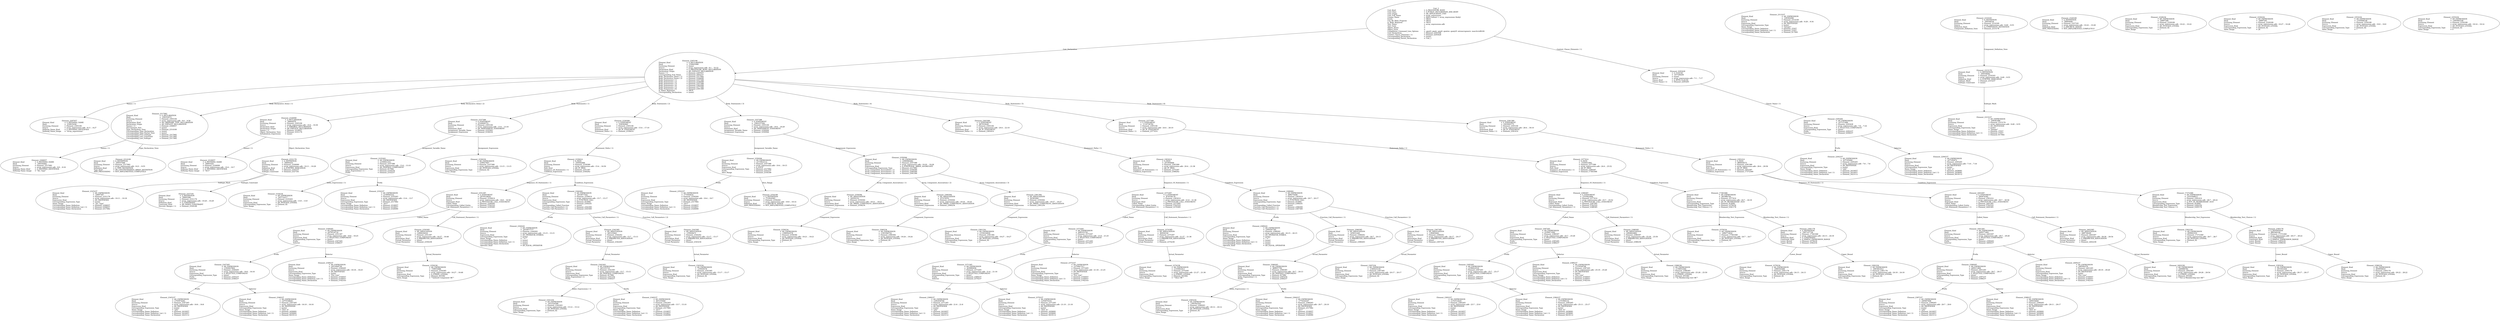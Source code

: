 digraph "array_expressions.adt" {
  Unit_3 -> Element_2305106
      [ label=Unit_Declaration ];
  Unit_3 -> Element_2293428
      [ label="Context_Clause_Elements ( 1)" ];
  Unit_3
      [ label=<<TABLE BORDER="0" CELLBORDER="0" CELLSPACING="0" CELLPADDING="0"> 
          <TR><TD COLSPAN="3">Unit_3</TD></TR>
          <TR><TD ALIGN="LEFT">Unit_Kind   </TD><TD> = </TD><TD ALIGN="LEFT">A_PROCEDURE_BODY</TD></TR>
          <TR><TD ALIGN="LEFT">Unit_Class   </TD><TD> = </TD><TD ALIGN="LEFT">A_PUBLIC_DECLARATION_AND_BODY</TD></TR>
          <TR><TD ALIGN="LEFT">Unit_Origin   </TD><TD> = </TD><TD ALIGN="LEFT">AN_APPLICATION_UNIT</TD></TR>
          <TR><TD ALIGN="LEFT">Unit_Full_Name    </TD><TD> = </TD><TD ALIGN="LEFT">array_expressions</TD></TR>
          <TR><TD ALIGN="LEFT">Unique_Name   </TD><TD> = </TD><TD ALIGN="LEFT">ASIS Context 1: array_expressions (body)</TD></TR>
          <TR><TD ALIGN="LEFT">Exists  </TD><TD> = </TD><TD ALIGN="LEFT">TRUE</TD></TR>
          <TR><TD ALIGN="LEFT">Can_Be_Main_Program     </TD><TD> = </TD><TD ALIGN="LEFT">TRUE</TD></TR>
          <TR><TD ALIGN="LEFT">Is_Body_Required     </TD><TD> = </TD><TD ALIGN="LEFT">TRUE</TD></TR>
          <TR><TD ALIGN="LEFT">Text_Name   </TD><TD> = </TD><TD ALIGN="LEFT">array_expressions.adb</TD></TR>
          <TR><TD ALIGN="LEFT">Text_Form   </TD><TD> = </TD><TD ALIGN="LEFT"></TD></TR>
          <TR><TD ALIGN="LEFT">Object_Name   </TD><TD> = </TD><TD ALIGN="LEFT"></TD></TR>
          <TR><TD ALIGN="LEFT">Object_Form   </TD><TD> = </TD><TD ALIGN="LEFT"></TD></TR>
          <TR><TD ALIGN="LEFT">Compilation_Command_Line_Options         </TD><TD> = </TD><TD ALIGN="LEFT">-gnatA -gnatc -gnatt -gnatws -gnatyN -mtune=generic -march=x86-64</TD></TR>
          <TR><TD ALIGN="LEFT">Unit_Declaration     </TD><TD> = </TD><TD ALIGN="LEFT">Element_2305106</TD></TR>
          <TR><TD ALIGN="LEFT">Context_Clause_Elements ( 1)        </TD><TD> = </TD><TD ALIGN="LEFT">Element_2293428</TD></TR>
          <TR><TD ALIGN="LEFT">Corresponding_Declaration       </TD><TD> = </TD><TD ALIGN="LEFT">(none)</TD></TR>
          <TR><TD ALIGN="LEFT">Corresponding_Parent_Declaration         </TD><TD> = </TD><TD ALIGN="LEFT">Unit_1</TD></TR>
          </TABLE>> ];
  Element_2293428 -> Element_2295265
      [ label="Clause_Name ( 1)" ];
  Element_2293428
      [ label=<<TABLE BORDER="0" CELLBORDER="0" CELLSPACING="0" CELLPADDING="0"> 
          <TR><TD COLSPAN="3">Element_2293428</TD></TR>
          <TR><TD ALIGN="LEFT">Element_Kind    </TD><TD> = </TD><TD ALIGN="LEFT">A_CLAUSE</TD></TR>
          <TR><TD ALIGN="LEFT">Hash  </TD><TD> = </TD><TD ALIGN="LEFT"> 437169200</TD></TR>
          <TR><TD ALIGN="LEFT">Enclosing_Element     </TD><TD> = </TD><TD ALIGN="LEFT">(none)</TD></TR>
          <TR><TD ALIGN="LEFT">Source  </TD><TD> = </TD><TD ALIGN="LEFT">array_expressions.adb - 7:1 .. 7:17</TD></TR>
          <TR><TD ALIGN="LEFT">Clause_Kind   </TD><TD> = </TD><TD ALIGN="LEFT">A_WITH_CLAUSE</TD></TR>
          <TR><TD ALIGN="LEFT">Clause_Name ( 1)     </TD><TD> = </TD><TD ALIGN="LEFT">Element_2295265</TD></TR>
          </TABLE>> ];
  Element_2295265 -> Element_2292237
      [ label=Prefix ];
  Element_2295265 -> Element_2294237
      [ label=Selector ];
  Element_2295265
      [ label=<<TABLE BORDER="0" CELLBORDER="0" CELLSPACING="0" CELLPADDING="0"> 
          <TR><TD COLSPAN="3">Element_2295265</TD></TR>
          <TR><TD ALIGN="LEFT">Element_Kind    </TD><TD> = </TD><TD ALIGN="LEFT">AN_EXPRESSION</TD></TR>
          <TR><TD ALIGN="LEFT">Hash  </TD><TD> = </TD><TD ALIGN="LEFT"> 437127496</TD></TR>
          <TR><TD ALIGN="LEFT">Enclosing_Element     </TD><TD> = </TD><TD ALIGN="LEFT">Element_2293428</TD></TR>
          <TR><TD ALIGN="LEFT">Source  </TD><TD> = </TD><TD ALIGN="LEFT">array_expressions.adb - 7:6 .. 7:16</TD></TR>
          <TR><TD ALIGN="LEFT">Expression_Kind    </TD><TD> = </TD><TD ALIGN="LEFT">A_SELECTED_COMPONENT</TD></TR>
          <TR><TD ALIGN="LEFT">Corresponding_Expression_Type        </TD><TD> = </TD><TD ALIGN="LEFT">(none)</TD></TR>
          <TR><TD ALIGN="LEFT">Prefix  </TD><TD> = </TD><TD ALIGN="LEFT">Element_2292237</TD></TR>
          <TR><TD ALIGN="LEFT">Selector   </TD><TD> = </TD><TD ALIGN="LEFT">Element_2294237</TD></TR>
          </TABLE>> ];
  Element_2292237
      [ label=<<TABLE BORDER="0" CELLBORDER="0" CELLSPACING="0" CELLPADDING="0"> 
          <TR><TD COLSPAN="3">Element_2292237</TD></TR>
          <TR><TD ALIGN="LEFT">Element_Kind    </TD><TD> = </TD><TD ALIGN="LEFT">AN_EXPRESSION</TD></TR>
          <TR><TD ALIGN="LEFT">Hash  </TD><TD> = </TD><TD ALIGN="LEFT"> 437185840</TD></TR>
          <TR><TD ALIGN="LEFT">Enclosing_Element     </TD><TD> = </TD><TD ALIGN="LEFT">Element_2295265</TD></TR>
          <TR><TD ALIGN="LEFT">Source  </TD><TD> = </TD><TD ALIGN="LEFT">array_expressions.adb - 7:6 .. 7:8</TD></TR>
          <TR><TD ALIGN="LEFT">Expression_Kind    </TD><TD> = </TD><TD ALIGN="LEFT">AN_IDENTIFIER</TD></TR>
          <TR><TD ALIGN="LEFT">Corresponding_Expression_Type        </TD><TD> = </TD><TD ALIGN="LEFT">(none)</TD></TR>
          <TR><TD ALIGN="LEFT">Name_Image   </TD><TD> = </TD><TD ALIGN="LEFT">"ada"</TD></TR>
          <TR><TD ALIGN="LEFT">Corresponding_Name_Definition        </TD><TD> = </TD><TD ALIGN="LEFT">Element_2410057</TD></TR>
          <TR><TD ALIGN="LEFT">Corresponding_Name_Definition_List ( 1)          </TD><TD> = </TD><TD ALIGN="LEFT">Element_2410057</TD></TR>
          <TR><TD ALIGN="LEFT">Corresponding_Name_Declaration        </TD><TD> = </TD><TD ALIGN="LEFT">Element_2423112</TD></TR>
          </TABLE>> ];
  Element_2294237
      [ label=<<TABLE BORDER="0" CELLBORDER="0" CELLSPACING="0" CELLPADDING="0"> 
          <TR><TD COLSPAN="3">Element_2294237</TD></TR>
          <TR><TD ALIGN="LEFT">Element_Kind    </TD><TD> = </TD><TD ALIGN="LEFT">AN_EXPRESSION</TD></TR>
          <TR><TD ALIGN="LEFT">Hash  </TD><TD> = </TD><TD ALIGN="LEFT"> 437185872</TD></TR>
          <TR><TD ALIGN="LEFT">Enclosing_Element     </TD><TD> = </TD><TD ALIGN="LEFT">Element_2295265</TD></TR>
          <TR><TD ALIGN="LEFT">Source  </TD><TD> = </TD><TD ALIGN="LEFT">array_expressions.adb - 7:10 .. 7:16</TD></TR>
          <TR><TD ALIGN="LEFT">Expression_Kind    </TD><TD> = </TD><TD ALIGN="LEFT">AN_IDENTIFIER</TD></TR>
          <TR><TD ALIGN="LEFT">Corresponding_Expression_Type        </TD><TD> = </TD><TD ALIGN="LEFT">(none)</TD></TR>
          <TR><TD ALIGN="LEFT">Name_Image   </TD><TD> = </TD><TD ALIGN="LEFT">"text_io"</TD></TR>
          <TR><TD ALIGN="LEFT">Corresponding_Name_Definition        </TD><TD> = </TD><TD ALIGN="LEFT">Element_2458081</TD></TR>
          <TR><TD ALIGN="LEFT">Corresponding_Name_Definition_List ( 1)          </TD><TD> = </TD><TD ALIGN="LEFT">Element_2458081</TD></TR>
          <TR><TD ALIGN="LEFT">Corresponding_Name_Declaration        </TD><TD> = </TD><TD ALIGN="LEFT">Element_6419112</TD></TR>
          </TABLE>> ];
  Element_2305106 -> Element_2297057
      [ label="Names ( 1)" ];
  Element_2305106 -> Element_2317082
      [ label="Body_Declarative_Items ( 1)" ];
  Element_2305106 -> Element_2326090
      [ label="Body_Declarative_Items ( 2)" ];
  Element_2305106 -> Element_2337388
      [ label="Body_Statements ( 1)" ];
  Element_2305106 -> Element_2339389
      [ label="Body_Statements ( 2)" ];
  Element_2305106 -> Element_2357388
      [ label="Body_Statements ( 3)" ];
  Element_2305106 -> Element_2363389
      [ label="Body_Statements ( 4)" ];
  Element_2305106 -> Element_2377389
      [ label="Body_Statements ( 5)" ];
  Element_2305106 -> Element_2391389
      [ label="Body_Statements ( 6)" ];
  Element_2305106
      [ label=<<TABLE BORDER="0" CELLBORDER="0" CELLSPACING="0" CELLPADDING="0"> 
          <TR><TD COLSPAN="3">Element_2305106</TD></TR>
          <TR><TD ALIGN="LEFT">Element_Kind    </TD><TD> = </TD><TD ALIGN="LEFT">A_DECLARATION</TD></TR>
          <TR><TD ALIGN="LEFT">Hash  </TD><TD> = </TD><TD ALIGN="LEFT"> 218641668</TD></TR>
          <TR><TD ALIGN="LEFT">Enclosing_Element     </TD><TD> = </TD><TD ALIGN="LEFT">(none)</TD></TR>
          <TR><TD ALIGN="LEFT">Source  </TD><TD> = </TD><TD ALIGN="LEFT">array_expressions.adb - 8:1 .. 32:22</TD></TR>
          <TR><TD ALIGN="LEFT">Declaration_Kind     </TD><TD> = </TD><TD ALIGN="LEFT">A_PROCEDURE_BODY_DECLARATION</TD></TR>
          <TR><TD ALIGN="LEFT">Declaration_Origin     </TD><TD> = </TD><TD ALIGN="LEFT">AN_EXPLICIT_DECLARATION</TD></TR>
          <TR><TD ALIGN="LEFT">Names ( 1)   </TD><TD> = </TD><TD ALIGN="LEFT">Element_2297057</TD></TR>
          <TR><TD ALIGN="LEFT">Corresponding_End_Name      </TD><TD> = </TD><TD ALIGN="LEFT">Element_2405237</TD></TR>
          <TR><TD ALIGN="LEFT">Body_Declarative_Items ( 1)       </TD><TD> = </TD><TD ALIGN="LEFT">Element_2317082</TD></TR>
          <TR><TD ALIGN="LEFT">Body_Declarative_Items ( 2)       </TD><TD> = </TD><TD ALIGN="LEFT">Element_2326090</TD></TR>
          <TR><TD ALIGN="LEFT">Body_Statements ( 1)      </TD><TD> = </TD><TD ALIGN="LEFT">Element_2337388</TD></TR>
          <TR><TD ALIGN="LEFT">Body_Statements ( 2)      </TD><TD> = </TD><TD ALIGN="LEFT">Element_2339389</TD></TR>
          <TR><TD ALIGN="LEFT">Body_Statements ( 3)      </TD><TD> = </TD><TD ALIGN="LEFT">Element_2357388</TD></TR>
          <TR><TD ALIGN="LEFT">Body_Statements ( 4)      </TD><TD> = </TD><TD ALIGN="LEFT">Element_2363389</TD></TR>
          <TR><TD ALIGN="LEFT">Body_Statements ( 5)      </TD><TD> = </TD><TD ALIGN="LEFT">Element_2377389</TD></TR>
          <TR><TD ALIGN="LEFT">Body_Statements ( 6)      </TD><TD> = </TD><TD ALIGN="LEFT">Element_2391389</TD></TR>
          <TR><TD ALIGN="LEFT">Is_Name_Repeated     </TD><TD> = </TD><TD ALIGN="LEFT">TRUE</TD></TR>
          <TR><TD ALIGN="LEFT">Corresponding_Declaration       </TD><TD> = </TD><TD ALIGN="LEFT">(none)</TD></TR>
          </TABLE>> ];
  Element_2297057
      [ label=<<TABLE BORDER="0" CELLBORDER="0" CELLSPACING="0" CELLPADDING="0"> 
          <TR><TD COLSPAN="3">Element_2297057</TD></TR>
          <TR><TD ALIGN="LEFT">Element_Kind    </TD><TD> = </TD><TD ALIGN="LEFT">A_DEFINING_NAME</TD></TR>
          <TR><TD ALIGN="LEFT">Hash  </TD><TD> = </TD><TD ALIGN="LEFT"> 218635436</TD></TR>
          <TR><TD ALIGN="LEFT">Enclosing_Element     </TD><TD> = </TD><TD ALIGN="LEFT">Element_2305106</TD></TR>
          <TR><TD ALIGN="LEFT">Source  </TD><TD> = </TD><TD ALIGN="LEFT">array_expressions.adb - 8:11 .. 8:27</TD></TR>
          <TR><TD ALIGN="LEFT">Defining_Name_Kind     </TD><TD> = </TD><TD ALIGN="LEFT">A_DEFINING_IDENTIFIER</TD></TR>
          <TR><TD ALIGN="LEFT">Defining_Name_Image     </TD><TD> = </TD><TD ALIGN="LEFT">"array_expressions"</TD></TR>
          </TABLE>> ];
  Element_2317082 -> Element_2306057
      [ label="Names ( 1)" ];
  Element_2317082 -> Element_2314160
      [ label=Type_Declaration_View ];
  Element_2317082
      [ label=<<TABLE BORDER="0" CELLBORDER="0" CELLSPACING="0" CELLPADDING="0"> 
          <TR><TD COLSPAN="3">Element_2317082</TD></TR>
          <TR><TD ALIGN="LEFT">Element_Kind    </TD><TD> = </TD><TD ALIGN="LEFT">A_DECLARATION</TD></TR>
          <TR><TD ALIGN="LEFT">Hash  </TD><TD> = </TD><TD ALIGN="LEFT"> 109352072</TD></TR>
          <TR><TD ALIGN="LEFT">Enclosing_Element     </TD><TD> = </TD><TD ALIGN="LEFT">Element_2305106</TD></TR>
          <TR><TD ALIGN="LEFT">Source  </TD><TD> = </TD><TD ALIGN="LEFT">array_expressions.adb - 9:4 .. 9:56</TD></TR>
          <TR><TD ALIGN="LEFT">Declaration_Kind     </TD><TD> = </TD><TD ALIGN="LEFT">AN_ORDINARY_TYPE_DECLARATION</TD></TR>
          <TR><TD ALIGN="LEFT">Declaration_Origin     </TD><TD> = </TD><TD ALIGN="LEFT">AN_EXPLICIT_DECLARATION</TD></TR>
          <TR><TD ALIGN="LEFT">Names ( 1)   </TD><TD> = </TD><TD ALIGN="LEFT">Element_2306057</TD></TR>
          <TR><TD ALIGN="LEFT">Discriminant_Part     </TD><TD> = </TD><TD ALIGN="LEFT">(none)</TD></TR>
          <TR><TD ALIGN="LEFT">Type_Declaration_View      </TD><TD> = </TD><TD ALIGN="LEFT">Element_2314160</TD></TR>
          <TR><TD ALIGN="LEFT">Corresponding_Type_Declaration        </TD><TD> = </TD><TD ALIGN="LEFT">(none)</TD></TR>
          <TR><TD ALIGN="LEFT">Corresponding_Type_Partial_View        </TD><TD> = </TD><TD ALIGN="LEFT">(none)</TD></TR>
          <TR><TD ALIGN="LEFT">Corresponding_First_Subtype       </TD><TD> = </TD><TD ALIGN="LEFT">Element_2317082</TD></TR>
          <TR><TD ALIGN="LEFT">Corresponding_Last_Constraint        </TD><TD> = </TD><TD ALIGN="LEFT">Element_2317082</TD></TR>
          <TR><TD ALIGN="LEFT">Corresponding_Last_Subtype       </TD><TD> = </TD><TD ALIGN="LEFT">Element_2317082</TD></TR>
          </TABLE>> ];
  Element_2306057
      [ label=<<TABLE BORDER="0" CELLBORDER="0" CELLSPACING="0" CELLPADDING="0"> 
          <TR><TD COLSPAN="3">Element_2306057</TD></TR>
          <TR><TD ALIGN="LEFT">Element_Kind    </TD><TD> = </TD><TD ALIGN="LEFT">A_DEFINING_NAME</TD></TR>
          <TR><TD ALIGN="LEFT">Hash  </TD><TD> = </TD><TD ALIGN="LEFT"> 109350482</TD></TR>
          <TR><TD ALIGN="LEFT">Enclosing_Element     </TD><TD> = </TD><TD ALIGN="LEFT">Element_2317082</TD></TR>
          <TR><TD ALIGN="LEFT">Source  </TD><TD> = </TD><TD ALIGN="LEFT">array_expressions.adb - 9:9 .. 9:16</TD></TR>
          <TR><TD ALIGN="LEFT">Defining_Name_Kind     </TD><TD> = </TD><TD ALIGN="LEFT">A_DEFINING_IDENTIFIER</TD></TR>
          <TR><TD ALIGN="LEFT">Defining_Name_Image     </TD><TD> = </TD><TD ALIGN="LEFT">"Arr_Type"</TD></TR>
          </TABLE>> ];
  Element_2314160
      [ label=<<TABLE BORDER="0" CELLBORDER="0" CELLSPACING="0" CELLPADDING="0"> 
          <TR><TD COLSPAN="3">Element_2314160</TD></TR>
          <TR><TD ALIGN="LEFT">Element_Kind    </TD><TD> = </TD><TD ALIGN="LEFT">A_DEFINITION</TD></TR>
          <TR><TD ALIGN="LEFT">Hash  </TD><TD> = </TD><TD ALIGN="LEFT"> 109357066</TD></TR>
          <TR><TD ALIGN="LEFT">Enclosing_Element     </TD><TD> = </TD><TD ALIGN="LEFT">Element_2317082</TD></TR>
          <TR><TD ALIGN="LEFT">Source  </TD><TD> = </TD><TD ALIGN="LEFT">array_expressions.adb - 9:21 .. 9:55</TD></TR>
          <TR><TD ALIGN="LEFT">Definition_Kind    </TD><TD> = </TD><TD ALIGN="LEFT">A_TYPE_DEFINITION</TD></TR>
          <TR><TD ALIGN="LEFT">Type_Kind   </TD><TD> = </TD><TD ALIGN="LEFT">AN_UNCONSTRAINED_ARRAY_DEFINITION</TD></TR>
          <TR><TD ALIGN="LEFT">ASIS_PROCESSING    </TD><TD> = </TD><TD ALIGN="LEFT">NOT_IMPLEMENTED_COMPLETELY</TD></TR>
          </TABLE>> ];
  Element_2313237
      [ label=<<TABLE BORDER="0" CELLBORDER="0" CELLSPACING="0" CELLPADDING="0"> 
          <TR><TD COLSPAN="3">Element_2313237</TD></TR>
          <TR><TD ALIGN="LEFT">Element_Kind    </TD><TD> = </TD><TD ALIGN="LEFT">AN_EXPRESSION</TD></TR>
          <TR><TD ALIGN="LEFT">Hash  </TD><TD> = </TD><TD ALIGN="LEFT"> 109362008</TD></TR>
          <TR><TD ALIGN="LEFT">Enclosing_Element     </TD><TD> = </TD><TD ALIGN="LEFT">Element_2314160</TD></TR>
          <TR><TD ALIGN="LEFT">Source  </TD><TD> = </TD><TD ALIGN="LEFT">array_expressions.adb - 9:28 .. 9:34</TD></TR>
          <TR><TD ALIGN="LEFT">Expression_Kind    </TD><TD> = </TD><TD ALIGN="LEFT">AN_IDENTIFIER</TD></TR>
          <TR><TD ALIGN="LEFT">Corresponding_Expression_Type        </TD><TD> = </TD><TD ALIGN="LEFT">(none)</TD></TR>
          <TR><TD ALIGN="LEFT">Name_Image   </TD><TD> = </TD><TD ALIGN="LEFT">"Integer"</TD></TR>
          <TR><TD ALIGN="LEFT">Corresponding_Name_Definition        </TD><TD> = </TD><TD ALIGN="LEFT">Element_37057</TD></TR>
          <TR><TD ALIGN="LEFT">Corresponding_Name_Definition_List ( 1)          </TD><TD> = </TD><TD ALIGN="LEFT">Element_37057</TD></TR>
          <TR><TD ALIGN="LEFT">Corresponding_Name_Declaration        </TD><TD> = </TD><TD ALIGN="LEFT">Element_917082</TD></TR>
          </TABLE>> ];
  Element_2316183 -> Element_2315176
      [ label=Component_Definition_View ];
  Element_2316183
      [ label=<<TABLE BORDER="0" CELLBORDER="0" CELLSPACING="0" CELLPADDING="0"> 
          <TR><TD COLSPAN="3">Element_2316183</TD></TR>
          <TR><TD ALIGN="LEFT">Element_Kind    </TD><TD> = </TD><TD ALIGN="LEFT">A_DEFINITION</TD></TR>
          <TR><TD ALIGN="LEFT">Hash  </TD><TD> = </TD><TD ALIGN="LEFT"> 109358530</TD></TR>
          <TR><TD ALIGN="LEFT">Enclosing_Element     </TD><TD> = </TD><TD ALIGN="LEFT">Element_2314160</TD></TR>
          <TR><TD ALIGN="LEFT">Source  </TD><TD> = </TD><TD ALIGN="LEFT">array_expressions.adb - 9:49 .. 9:55</TD></TR>
          <TR><TD ALIGN="LEFT">Definition_Kind    </TD><TD> = </TD><TD ALIGN="LEFT">A_COMPONENT_DEFINITION</TD></TR>
          <TR><TD ALIGN="LEFT">Component_Definition_View       </TD><TD> = </TD><TD ALIGN="LEFT">Element_2315176</TD></TR>
          </TABLE>> ];
  Element_2315176 -> Element_2315237
      [ label=Subtype_Mark ];
  Element_2315176
      [ label=<<TABLE BORDER="0" CELLBORDER="0" CELLSPACING="0" CELLPADDING="0"> 
          <TR><TD COLSPAN="3">Element_2315176</TD></TR>
          <TR><TD ALIGN="LEFT">Element_Kind    </TD><TD> = </TD><TD ALIGN="LEFT">A_DEFINITION</TD></TR>
          <TR><TD ALIGN="LEFT">Hash  </TD><TD> = </TD><TD ALIGN="LEFT"> 109358082</TD></TR>
          <TR><TD ALIGN="LEFT">Enclosing_Element     </TD><TD> = </TD><TD ALIGN="LEFT">Element_2316183</TD></TR>
          <TR><TD ALIGN="LEFT">Source  </TD><TD> = </TD><TD ALIGN="LEFT">array_expressions.adb - 9:49 .. 9:55</TD></TR>
          <TR><TD ALIGN="LEFT">Definition_Kind    </TD><TD> = </TD><TD ALIGN="LEFT">A_SUBTYPE_INDICATION</TD></TR>
          <TR><TD ALIGN="LEFT">Subtype_Mark    </TD><TD> = </TD><TD ALIGN="LEFT">Element_2315237</TD></TR>
          <TR><TD ALIGN="LEFT">Subtype_Constraint     </TD><TD> = </TD><TD ALIGN="LEFT">(none)</TD></TR>
          </TABLE>> ];
  Element_2315237
      [ label=<<TABLE BORDER="0" CELLBORDER="0" CELLSPACING="0" CELLPADDING="0"> 
          <TR><TD COLSPAN="3">Element_2315237</TD></TR>
          <TR><TD ALIGN="LEFT">Element_Kind    </TD><TD> = </TD><TD ALIGN="LEFT">AN_EXPRESSION</TD></TR>
          <TR><TD ALIGN="LEFT">Hash  </TD><TD> = </TD><TD ALIGN="LEFT"> 109361986</TD></TR>
          <TR><TD ALIGN="LEFT">Enclosing_Element     </TD><TD> = </TD><TD ALIGN="LEFT">Element_2315176</TD></TR>
          <TR><TD ALIGN="LEFT">Source  </TD><TD> = </TD><TD ALIGN="LEFT">array_expressions.adb - 9:49 .. 9:55</TD></TR>
          <TR><TD ALIGN="LEFT">Expression_Kind    </TD><TD> = </TD><TD ALIGN="LEFT">AN_IDENTIFIER</TD></TR>
          <TR><TD ALIGN="LEFT">Corresponding_Expression_Type        </TD><TD> = </TD><TD ALIGN="LEFT">(none)</TD></TR>
          <TR><TD ALIGN="LEFT">Name_Image   </TD><TD> = </TD><TD ALIGN="LEFT">"Integer"</TD></TR>
          <TR><TD ALIGN="LEFT">Corresponding_Name_Definition        </TD><TD> = </TD><TD ALIGN="LEFT">Element_37057</TD></TR>
          <TR><TD ALIGN="LEFT">Corresponding_Name_Definition_List ( 1)          </TD><TD> = </TD><TD ALIGN="LEFT">Element_37057</TD></TR>
          <TR><TD ALIGN="LEFT">Corresponding_Name_Declaration        </TD><TD> = </TD><TD ALIGN="LEFT">Element_917082</TD></TR>
          </TABLE>> ];
  Element_2326090 -> Element_2318057
      [ label="Names ( 1)" ];
  Element_2326090 -> Element_2331176
      [ label=Object_Declaration_View ];
  Element_2326090
      [ label=<<TABLE BORDER="0" CELLBORDER="0" CELLSPACING="0" CELLPADDING="0"> 
          <TR><TD COLSPAN="3">Element_2326090</TD></TR>
          <TR><TD ALIGN="LEFT">Element_Kind    </TD><TD> = </TD><TD ALIGN="LEFT">A_DECLARATION</TD></TR>
          <TR><TD ALIGN="LEFT">Hash  </TD><TD> = </TD><TD ALIGN="LEFT"> 54692676</TD></TR>
          <TR><TD ALIGN="LEFT">Enclosing_Element     </TD><TD> = </TD><TD ALIGN="LEFT">Element_2305106</TD></TR>
          <TR><TD ALIGN="LEFT">Source  </TD><TD> = </TD><TD ALIGN="LEFT">array_expressions.adb - 10:4 .. 10:30</TD></TR>
          <TR><TD ALIGN="LEFT">Declaration_Kind     </TD><TD> = </TD><TD ALIGN="LEFT">A_VARIABLE_DECLARATION</TD></TR>
          <TR><TD ALIGN="LEFT">Declaration_Origin     </TD><TD> = </TD><TD ALIGN="LEFT">AN_EXPLICIT_DECLARATION</TD></TR>
          <TR><TD ALIGN="LEFT">Names ( 1)   </TD><TD> = </TD><TD ALIGN="LEFT">Element_2318057</TD></TR>
          <TR><TD ALIGN="LEFT">Object_Declaration_View      </TD><TD> = </TD><TD ALIGN="LEFT">Element_2331176</TD></TR>
          <TR><TD ALIGN="LEFT">Initialization_Expression       </TD><TD> = </TD><TD ALIGN="LEFT">(none)</TD></TR>
          </TABLE>> ];
  Element_2318057
      [ label=<<TABLE BORDER="0" CELLBORDER="0" CELLSPACING="0" CELLPADDING="0"> 
          <TR><TD COLSPAN="3">Element_2318057</TD></TR>
          <TR><TD ALIGN="LEFT">Element_Kind    </TD><TD> = </TD><TD ALIGN="LEFT">A_DEFINING_NAME</TD></TR>
          <TR><TD ALIGN="LEFT">Hash  </TD><TD> = </TD><TD ALIGN="LEFT"> 54691620</TD></TR>
          <TR><TD ALIGN="LEFT">Enclosing_Element     </TD><TD> = </TD><TD ALIGN="LEFT">Element_2326090</TD></TR>
          <TR><TD ALIGN="LEFT">Source  </TD><TD> = </TD><TD ALIGN="LEFT">array_expressions.adb - 10:4 .. 10:7</TD></TR>
          <TR><TD ALIGN="LEFT">Defining_Name_Kind     </TD><TD> = </TD><TD ALIGN="LEFT">A_DEFINING_IDENTIFIER</TD></TR>
          <TR><TD ALIGN="LEFT">Defining_Name_Image     </TD><TD> = </TD><TD ALIGN="LEFT">"Arr1"</TD></TR>
          </TABLE>> ];
  Element_2331176 -> Element_2325237
      [ label=Subtype_Mark ];
  Element_2331176 -> Element_2327181
      [ label=Subtype_Constraint ];
  Element_2331176
      [ label=<<TABLE BORDER="0" CELLBORDER="0" CELLSPACING="0" CELLPADDING="0"> 
          <TR><TD COLSPAN="3">Element_2331176</TD></TR>
          <TR><TD ALIGN="LEFT">Element_Kind    </TD><TD> = </TD><TD ALIGN="LEFT">A_DEFINITION</TD></TR>
          <TR><TD ALIGN="LEFT">Hash  </TD><TD> = </TD><TD ALIGN="LEFT"> 54695435</TD></TR>
          <TR><TD ALIGN="LEFT">Enclosing_Element     </TD><TD> = </TD><TD ALIGN="LEFT">Element_2326090</TD></TR>
          <TR><TD ALIGN="LEFT">Source  </TD><TD> = </TD><TD ALIGN="LEFT">array_expressions.adb - 10:11 .. 10:29</TD></TR>
          <TR><TD ALIGN="LEFT">Definition_Kind    </TD><TD> = </TD><TD ALIGN="LEFT">A_SUBTYPE_INDICATION</TD></TR>
          <TR><TD ALIGN="LEFT">Subtype_Mark    </TD><TD> = </TD><TD ALIGN="LEFT">Element_2325237</TD></TR>
          <TR><TD ALIGN="LEFT">Subtype_Constraint     </TD><TD> = </TD><TD ALIGN="LEFT">Element_2327181</TD></TR>
          </TABLE>> ];
  Element_2325237
      [ label=<<TABLE BORDER="0" CELLBORDER="0" CELLSPACING="0" CELLPADDING="0"> 
          <TR><TD COLSPAN="3">Element_2325237</TD></TR>
          <TR><TD ALIGN="LEFT">Element_Kind    </TD><TD> = </TD><TD ALIGN="LEFT">AN_EXPRESSION</TD></TR>
          <TR><TD ALIGN="LEFT">Hash  </TD><TD> = </TD><TD ALIGN="LEFT"> 54697387</TD></TR>
          <TR><TD ALIGN="LEFT">Enclosing_Element     </TD><TD> = </TD><TD ALIGN="LEFT">Element_2331176</TD></TR>
          <TR><TD ALIGN="LEFT">Source  </TD><TD> = </TD><TD ALIGN="LEFT">array_expressions.adb - 10:11 .. 10:18</TD></TR>
          <TR><TD ALIGN="LEFT">Expression_Kind    </TD><TD> = </TD><TD ALIGN="LEFT">AN_IDENTIFIER</TD></TR>
          <TR><TD ALIGN="LEFT">Corresponding_Expression_Type        </TD><TD> = </TD><TD ALIGN="LEFT">(none)</TD></TR>
          <TR><TD ALIGN="LEFT">Name_Image   </TD><TD> = </TD><TD ALIGN="LEFT">"Arr_Type"</TD></TR>
          <TR><TD ALIGN="LEFT">Corresponding_Name_Definition        </TD><TD> = </TD><TD ALIGN="LEFT">Element_2306057</TD></TR>
          <TR><TD ALIGN="LEFT">Corresponding_Name_Definition_List ( 1)          </TD><TD> = </TD><TD ALIGN="LEFT">Element_2306057</TD></TR>
          <TR><TD ALIGN="LEFT">Corresponding_Name_Declaration        </TD><TD> = </TD><TD ALIGN="LEFT">Element_2317082</TD></TR>
          </TABLE>> ];
  Element_2327181
      [ label=<<TABLE BORDER="0" CELLBORDER="0" CELLSPACING="0" CELLPADDING="0"> 
          <TR><TD COLSPAN="3">Element_2327181</TD></TR>
          <TR><TD ALIGN="LEFT">Element_Kind    </TD><TD> = </TD><TD ALIGN="LEFT">A_DEFINITION</TD></TR>
          <TR><TD ALIGN="LEFT">Hash  </TD><TD> = </TD><TD ALIGN="LEFT"> 54695588</TD></TR>
          <TR><TD ALIGN="LEFT">Enclosing_Element     </TD><TD> = </TD><TD ALIGN="LEFT">Element_2331176</TD></TR>
          <TR><TD ALIGN="LEFT">Source  </TD><TD> = </TD><TD ALIGN="LEFT">array_expressions.adb - 10:20 .. 10:29</TD></TR>
          <TR><TD ALIGN="LEFT">Definition_Kind    </TD><TD> = </TD><TD ALIGN="LEFT">A_CONSTRAINT</TD></TR>
          <TR><TD ALIGN="LEFT">Constraint_Kind    </TD><TD> = </TD><TD ALIGN="LEFT">AN_INDEX_CONSTRAINT</TD></TR>
          <TR><TD ALIGN="LEFT">Discrete_Ranges ( 1)      </TD><TD> = </TD><TD ALIGN="LEFT">Element_2329189</TD></TR>
          </TABLE>> ];
  Element_2329189
      [ label=<<TABLE BORDER="0" CELLBORDER="0" CELLSPACING="0" CELLPADDING="0"> 
          <TR><TD COLSPAN="3">Element_2329189</TD></TR>
          <TR><TD ALIGN="LEFT">Element_Kind    </TD><TD> = </TD><TD ALIGN="LEFT">A_DEFINITION</TD></TR>
          <TR><TD ALIGN="LEFT">Hash  </TD><TD> = </TD><TD ALIGN="LEFT"> 54695848</TD></TR>
          <TR><TD ALIGN="LEFT">Enclosing_Element     </TD><TD> = </TD><TD ALIGN="LEFT">Element_2327181</TD></TR>
          <TR><TD ALIGN="LEFT">Source  </TD><TD> = </TD><TD ALIGN="LEFT">array_expressions.adb - 10:22 .. 10:28</TD></TR>
          <TR><TD ALIGN="LEFT">Definition_Kind    </TD><TD> = </TD><TD ALIGN="LEFT">A_DISCRETE_RANGE</TD></TR>
          <TR><TD ALIGN="LEFT">ASIS_PROCESSING    </TD><TD> = </TD><TD ALIGN="LEFT">NOT_IMPLEMENTED_COMPLETELY</TD></TR>
          </TABLE>> ];
  Element_2328234
      [ label=<<TABLE BORDER="0" CELLBORDER="0" CELLSPACING="0" CELLPADDING="0"> 
          <TR><TD COLSPAN="3">Element_2328234</TD></TR>
          <TR><TD ALIGN="LEFT">Element_Kind    </TD><TD> = </TD><TD ALIGN="LEFT">AN_EXPRESSION</TD></TR>
          <TR><TD ALIGN="LEFT">Hash  </TD><TD> = </TD><TD ALIGN="LEFT"> 54697286</TD></TR>
          <TR><TD ALIGN="LEFT">Enclosing_Element     </TD><TD> = </TD><TD ALIGN="LEFT">Element_2329189</TD></TR>
          <TR><TD ALIGN="LEFT">Source  </TD><TD> = </TD><TD ALIGN="LEFT">array_expressions.adb - 10:22 .. 10:22</TD></TR>
          <TR><TD ALIGN="LEFT">Expression_Kind    </TD><TD> = </TD><TD ALIGN="LEFT">AN_INTEGER_LITERAL</TD></TR>
          <TR><TD ALIGN="LEFT">Corresponding_Expression_Type        </TD><TD> = </TD><TD ALIGN="LEFT">Element_82</TD></TR>
          <TR><TD ALIGN="LEFT">Value_Image   </TD><TD> = </TD><TD ALIGN="LEFT">1</TD></TR>
          </TABLE>> ];
  Element_2330234
      [ label=<<TABLE BORDER="0" CELLBORDER="0" CELLSPACING="0" CELLPADDING="0"> 
          <TR><TD COLSPAN="3">Element_2330234</TD></TR>
          <TR><TD ALIGN="LEFT">Element_Kind    </TD><TD> = </TD><TD ALIGN="LEFT">AN_EXPRESSION</TD></TR>
          <TR><TD ALIGN="LEFT">Hash  </TD><TD> = </TD><TD ALIGN="LEFT"> 54697291</TD></TR>
          <TR><TD ALIGN="LEFT">Enclosing_Element     </TD><TD> = </TD><TD ALIGN="LEFT">Element_2329189</TD></TR>
          <TR><TD ALIGN="LEFT">Source  </TD><TD> = </TD><TD ALIGN="LEFT">array_expressions.adb - 10:27 .. 10:28</TD></TR>
          <TR><TD ALIGN="LEFT">Expression_Kind    </TD><TD> = </TD><TD ALIGN="LEFT">AN_INTEGER_LITERAL</TD></TR>
          <TR><TD ALIGN="LEFT">Corresponding_Expression_Type        </TD><TD> = </TD><TD ALIGN="LEFT">Element_82</TD></TR>
          <TR><TD ALIGN="LEFT">Value_Image   </TD><TD> = </TD><TD ALIGN="LEFT">26</TD></TR>
          </TABLE>> ];
  Element_2337388 -> Element_2335263
      [ label=Assignment_Variable_Name ];
  Element_2337388 -> Element_2336234
      [ label=Assignment_Expression ];
  Element_2337388
      [ label=<<TABLE BORDER="0" CELLBORDER="0" CELLSPACING="0" CELLPADDING="0"> 
          <TR><TD COLSPAN="3">Element_2337388</TD></TR>
          <TR><TD ALIGN="LEFT">Element_Kind    </TD><TD> = </TD><TD ALIGN="LEFT">A_STATEMENT</TD></TR>
          <TR><TD ALIGN="LEFT">Hash  </TD><TD> = </TD><TD ALIGN="LEFT">-2140640751</TD></TR>
          <TR><TD ALIGN="LEFT">Enclosing_Element     </TD><TD> = </TD><TD ALIGN="LEFT">Element_2305106</TD></TR>
          <TR><TD ALIGN="LEFT">Source  </TD><TD> = </TD><TD ALIGN="LEFT">array_expressions.adb - 13:4 .. 13:16</TD></TR>
          <TR><TD ALIGN="LEFT">Statement_Kind    </TD><TD> = </TD><TD ALIGN="LEFT">AN_ASSIGNMENT_STATEMENT</TD></TR>
          <TR><TD ALIGN="LEFT">Assignment_Variable_Name       </TD><TD> = </TD><TD ALIGN="LEFT">Element_2335263</TD></TR>
          <TR><TD ALIGN="LEFT">Assignment_Expression      </TD><TD> = </TD><TD ALIGN="LEFT">Element_2336234</TD></TR>
          </TABLE>> ];
  Element_2335263 -> Element_2334234
      [ label="Index_Expressions ( 1)" ];
  Element_2335263 -> Element_2332237
      [ label=Prefix ];
  Element_2335263
      [ label=<<TABLE BORDER="0" CELLBORDER="0" CELLSPACING="0" CELLPADDING="0"> 
          <TR><TD COLSPAN="3">Element_2335263</TD></TR>
          <TR><TD ALIGN="LEFT">Element_Kind    </TD><TD> = </TD><TD ALIGN="LEFT">AN_EXPRESSION</TD></TR>
          <TR><TD ALIGN="LEFT">Hash  </TD><TD> = </TD><TD ALIGN="LEFT">-2140641252</TD></TR>
          <TR><TD ALIGN="LEFT">Enclosing_Element     </TD><TD> = </TD><TD ALIGN="LEFT">Element_2337388</TD></TR>
          <TR><TD ALIGN="LEFT">Source  </TD><TD> = </TD><TD ALIGN="LEFT">array_expressions.adb - 13:4 .. 13:10</TD></TR>
          <TR><TD ALIGN="LEFT">Expression_Kind    </TD><TD> = </TD><TD ALIGN="LEFT">AN_INDEXED_COMPONENT</TD></TR>
          <TR><TD ALIGN="LEFT">Corresponding_Expression_Type        </TD><TD> = </TD><TD ALIGN="LEFT">Element_917082</TD></TR>
          <TR><TD ALIGN="LEFT">Index_Expressions ( 1)      </TD><TD> = </TD><TD ALIGN="LEFT">Element_2334234</TD></TR>
          <TR><TD ALIGN="LEFT">Prefix  </TD><TD> = </TD><TD ALIGN="LEFT">Element_2332237</TD></TR>
          </TABLE>> ];
  Element_2332237
      [ label=<<TABLE BORDER="0" CELLBORDER="0" CELLSPACING="0" CELLPADDING="0"> 
          <TR><TD COLSPAN="3">Element_2332237</TD></TR>
          <TR><TD ALIGN="LEFT">Element_Kind    </TD><TD> = </TD><TD ALIGN="LEFT">AN_EXPRESSION</TD></TR>
          <TR><TD ALIGN="LEFT">Hash  </TD><TD> = </TD><TD ALIGN="LEFT">-2140640332</TD></TR>
          <TR><TD ALIGN="LEFT">Enclosing_Element     </TD><TD> = </TD><TD ALIGN="LEFT">Element_2335263</TD></TR>
          <TR><TD ALIGN="LEFT">Source  </TD><TD> = </TD><TD ALIGN="LEFT">array_expressions.adb - 13:4 .. 13:7</TD></TR>
          <TR><TD ALIGN="LEFT">Expression_Kind    </TD><TD> = </TD><TD ALIGN="LEFT">AN_IDENTIFIER</TD></TR>
          <TR><TD ALIGN="LEFT">Corresponding_Expression_Type        </TD><TD> = </TD><TD ALIGN="LEFT">Element_2317082</TD></TR>
          <TR><TD ALIGN="LEFT">Name_Image   </TD><TD> = </TD><TD ALIGN="LEFT">"Arr1"</TD></TR>
          <TR><TD ALIGN="LEFT">Corresponding_Name_Definition        </TD><TD> = </TD><TD ALIGN="LEFT">Element_2318057</TD></TR>
          <TR><TD ALIGN="LEFT">Corresponding_Name_Definition_List ( 1)          </TD><TD> = </TD><TD ALIGN="LEFT">Element_2318057</TD></TR>
          <TR><TD ALIGN="LEFT">Corresponding_Name_Declaration        </TD><TD> = </TD><TD ALIGN="LEFT">Element_2326090</TD></TR>
          </TABLE>> ];
  Element_2334234
      [ label=<<TABLE BORDER="0" CELLBORDER="0" CELLSPACING="0" CELLPADDING="0"> 
          <TR><TD COLSPAN="3">Element_2334234</TD></TR>
          <TR><TD ALIGN="LEFT">Element_Kind    </TD><TD> = </TD><TD ALIGN="LEFT">AN_EXPRESSION</TD></TR>
          <TR><TD ALIGN="LEFT">Hash  </TD><TD> = </TD><TD ALIGN="LEFT"> 543714217</TD></TR>
          <TR><TD ALIGN="LEFT">Enclosing_Element     </TD><TD> = </TD><TD ALIGN="LEFT">Element_2335263</TD></TR>
          <TR><TD ALIGN="LEFT">Source  </TD><TD> = </TD><TD ALIGN="LEFT">array_expressions.adb - 13:9 .. 13:9</TD></TR>
          <TR><TD ALIGN="LEFT">Expression_Kind    </TD><TD> = </TD><TD ALIGN="LEFT">AN_INTEGER_LITERAL</TD></TR>
          <TR><TD ALIGN="LEFT">Corresponding_Expression_Type        </TD><TD> = </TD><TD ALIGN="LEFT">Element_82</TD></TR>
          <TR><TD ALIGN="LEFT">Value_Image   </TD><TD> = </TD><TD ALIGN="LEFT">1</TD></TR>
          </TABLE>> ];
  Element_2336234
      [ label=<<TABLE BORDER="0" CELLBORDER="0" CELLSPACING="0" CELLPADDING="0"> 
          <TR><TD COLSPAN="3">Element_2336234</TD></TR>
          <TR><TD ALIGN="LEFT">Element_Kind    </TD><TD> = </TD><TD ALIGN="LEFT">AN_EXPRESSION</TD></TR>
          <TR><TD ALIGN="LEFT">Hash  </TD><TD> = </TD><TD ALIGN="LEFT">-530027607</TD></TR>
          <TR><TD ALIGN="LEFT">Enclosing_Element     </TD><TD> = </TD><TD ALIGN="LEFT">Element_2337388</TD></TR>
          <TR><TD ALIGN="LEFT">Source  </TD><TD> = </TD><TD ALIGN="LEFT">array_expressions.adb - 13:15 .. 13:15</TD></TR>
          <TR><TD ALIGN="LEFT">Expression_Kind    </TD><TD> = </TD><TD ALIGN="LEFT">AN_INTEGER_LITERAL</TD></TR>
          <TR><TD ALIGN="LEFT">Corresponding_Expression_Type        </TD><TD> = </TD><TD ALIGN="LEFT">Element_82</TD></TR>
          <TR><TD ALIGN="LEFT">Value_Image   </TD><TD> = </TD><TD ALIGN="LEFT">1</TD></TR>
          </TABLE>> ];
  Element_2339389 -> Element_2339414
      [ label="Statement_Paths ( 1)" ];
  Element_2339389
      [ label=<<TABLE BORDER="0" CELLBORDER="0" CELLSPACING="0" CELLPADDING="0"> 
          <TR><TD COLSPAN="3">Element_2339389</TD></TR>
          <TR><TD ALIGN="LEFT">Element_Kind    </TD><TD> = </TD><TD ALIGN="LEFT">A_STATEMENT</TD></TR>
          <TR><TD ALIGN="LEFT">Hash  </TD><TD> = </TD><TD ALIGN="LEFT"> 538582661</TD></TR>
          <TR><TD ALIGN="LEFT">Enclosing_Element     </TD><TD> = </TD><TD ALIGN="LEFT">Element_2305106</TD></TR>
          <TR><TD ALIGN="LEFT">Source  </TD><TD> = </TD><TD ALIGN="LEFT">array_expressions.adb - 15:4 .. 17:10</TD></TR>
          <TR><TD ALIGN="LEFT">Statement_Kind    </TD><TD> = </TD><TD ALIGN="LEFT">AN_IF_STATEMENT</TD></TR>
          <TR><TD ALIGN="LEFT">Statement_Paths ( 1)      </TD><TD> = </TD><TD ALIGN="LEFT">Element_2339414</TD></TR>
          </TABLE>> ];
  Element_2339414 -> Element_2351397
      [ label="Sequence_Of_Statements ( 1)" ];
  Element_2339414 -> Element_2344262
      [ label=Condition_Expression ];
  Element_2339414
      [ label=<<TABLE BORDER="0" CELLBORDER="0" CELLSPACING="0" CELLPADDING="0"> 
          <TR><TD COLSPAN="3">Element_2339414</TD></TR>
          <TR><TD ALIGN="LEFT">Element_Kind    </TD><TD> = </TD><TD ALIGN="LEFT">A_PATH</TD></TR>
          <TR><TD ALIGN="LEFT">Hash  </TD><TD> = </TD><TD ALIGN="LEFT"> 538582686</TD></TR>
          <TR><TD ALIGN="LEFT">Enclosing_Element     </TD><TD> = </TD><TD ALIGN="LEFT">Element_2339389</TD></TR>
          <TR><TD ALIGN="LEFT">Source  </TD><TD> = </TD><TD ALIGN="LEFT">array_expressions.adb - 15:4 .. 16:50</TD></TR>
          <TR><TD ALIGN="LEFT">Path_Kind   </TD><TD> = </TD><TD ALIGN="LEFT">AN_IF_PATH</TD></TR>
          <TR><TD ALIGN="LEFT">Sequence_Of_Statements ( 1)       </TD><TD> = </TD><TD ALIGN="LEFT">Element_2351397</TD></TR>
          <TR><TD ALIGN="LEFT">Condition_Expression      </TD><TD> = </TD><TD ALIGN="LEFT">Element_2344262</TD></TR>
          </TABLE>> ];
  Element_2344262 -> Element_2344241
      [ label=Prefix ];
  Element_2344262 -> Element_2342385
      [ label="Function_Call_Parameters ( 1)" ];
  Element_2344262 -> Element_2343385
      [ label="Function_Call_Parameters ( 2)" ];
  Element_2344262
      [ label=<<TABLE BORDER="0" CELLBORDER="0" CELLSPACING="0" CELLPADDING="0"> 
          <TR><TD COLSPAN="3">Element_2344262</TD></TR>
          <TR><TD ALIGN="LEFT">Element_Kind    </TD><TD> = </TD><TD ALIGN="LEFT">AN_EXPRESSION</TD></TR>
          <TR><TD ALIGN="LEFT">Hash  </TD><TD> = </TD><TD ALIGN="LEFT"> 2014977542</TD></TR>
          <TR><TD ALIGN="LEFT">Enclosing_Element     </TD><TD> = </TD><TD ALIGN="LEFT">Element_2339414</TD></TR>
          <TR><TD ALIGN="LEFT">Source  </TD><TD> = </TD><TD ALIGN="LEFT">array_expressions.adb - 15:7 .. 15:17</TD></TR>
          <TR><TD ALIGN="LEFT">Expression_Kind    </TD><TD> = </TD><TD ALIGN="LEFT">A_FUNCTION_CALL</TD></TR>
          <TR><TD ALIGN="LEFT">Corresponding_Expression_Type        </TD><TD> = </TD><TD ALIGN="LEFT">Element_914082</TD></TR>
          <TR><TD ALIGN="LEFT">Prefix  </TD><TD> = </TD><TD ALIGN="LEFT">Element_2344241</TD></TR>
          <TR><TD ALIGN="LEFT">Corresponding_Called_Function        </TD><TD> = </TD><TD ALIGN="LEFT">(none)</TD></TR>
          <TR><TD ALIGN="LEFT">Function_Call_Parameters ( 1)        </TD><TD> = </TD><TD ALIGN="LEFT">Element_2342385</TD></TR>
          <TR><TD ALIGN="LEFT">Function_Call_Parameters ( 2)        </TD><TD> = </TD><TD ALIGN="LEFT">Element_2343385</TD></TR>
          </TABLE>> ];
  Element_2342385 -> Element_2342263
      [ label=Actual_Parameter ];
  Element_2342385
      [ label=<<TABLE BORDER="0" CELLBORDER="0" CELLSPACING="0" CELLPADDING="0"> 
          <TR><TD COLSPAN="3">Element_2342385</TD></TR>
          <TR><TD ALIGN="LEFT">Element_Kind    </TD><TD> = </TD><TD ALIGN="LEFT">AN_ASSOCIATION</TD></TR>
          <TR><TD ALIGN="LEFT">Hash  </TD><TD> = </TD><TD ALIGN="LEFT"> 941235841</TD></TR>
          <TR><TD ALIGN="LEFT">Enclosing_Element     </TD><TD> = </TD><TD ALIGN="LEFT">Element_2344262</TD></TR>
          <TR><TD ALIGN="LEFT">Source  </TD><TD> = </TD><TD ALIGN="LEFT">array_expressions.adb - 15:7 .. 15:13</TD></TR>
          <TR><TD ALIGN="LEFT">Association_Kind     </TD><TD> = </TD><TD ALIGN="LEFT">A_PARAMETER_ASSOCIATION</TD></TR>
          <TR><TD ALIGN="LEFT">Formal_Parameter     </TD><TD> = </TD><TD ALIGN="LEFT">(none)</TD></TR>
          <TR><TD ALIGN="LEFT">Actual_Parameter     </TD><TD> = </TD><TD ALIGN="LEFT">Element_2342263</TD></TR>
          </TABLE>> ];
  Element_2342263 -> Element_2341234
      [ label="Index_Expressions ( 1)" ];
  Element_2342263 -> Element_2340237
      [ label=Prefix ];
  Element_2342263
      [ label=<<TABLE BORDER="0" CELLBORDER="0" CELLSPACING="0" CELLPADDING="0"> 
          <TR><TD COLSPAN="3">Element_2342263</TD></TR>
          <TR><TD ALIGN="LEFT">Element_Kind    </TD><TD> = </TD><TD ALIGN="LEFT">AN_EXPRESSION</TD></TR>
          <TR><TD ALIGN="LEFT">Hash  </TD><TD> = </TD><TD ALIGN="LEFT"> 941235719</TD></TR>
          <TR><TD ALIGN="LEFT">Enclosing_Element     </TD><TD> = </TD><TD ALIGN="LEFT">Element_2342385</TD></TR>
          <TR><TD ALIGN="LEFT">Source  </TD><TD> = </TD><TD ALIGN="LEFT">array_expressions.adb - 15:7 .. 15:13</TD></TR>
          <TR><TD ALIGN="LEFT">Expression_Kind    </TD><TD> = </TD><TD ALIGN="LEFT">AN_INDEXED_COMPONENT</TD></TR>
          <TR><TD ALIGN="LEFT">Corresponding_Expression_Type        </TD><TD> = </TD><TD ALIGN="LEFT">Element_917082</TD></TR>
          <TR><TD ALIGN="LEFT">Index_Expressions ( 1)      </TD><TD> = </TD><TD ALIGN="LEFT">Element_2341234</TD></TR>
          <TR><TD ALIGN="LEFT">Prefix  </TD><TD> = </TD><TD ALIGN="LEFT">Element_2340237</TD></TR>
          </TABLE>> ];
  Element_2340237
      [ label=<<TABLE BORDER="0" CELLBORDER="0" CELLSPACING="0" CELLPADDING="0"> 
          <TR><TD COLSPAN="3">Element_2340237</TD></TR>
          <TR><TD ALIGN="LEFT">Element_Kind    </TD><TD> = </TD><TD ALIGN="LEFT">AN_EXPRESSION</TD></TR>
          <TR><TD ALIGN="LEFT">Hash  </TD><TD> = </TD><TD ALIGN="LEFT"> 941235949</TD></TR>
          <TR><TD ALIGN="LEFT">Enclosing_Element     </TD><TD> = </TD><TD ALIGN="LEFT">Element_2342263</TD></TR>
          <TR><TD ALIGN="LEFT">Source  </TD><TD> = </TD><TD ALIGN="LEFT">array_expressions.adb - 15:7 .. 15:10</TD></TR>
          <TR><TD ALIGN="LEFT">Expression_Kind    </TD><TD> = </TD><TD ALIGN="LEFT">AN_IDENTIFIER</TD></TR>
          <TR><TD ALIGN="LEFT">Corresponding_Expression_Type        </TD><TD> = </TD><TD ALIGN="LEFT">Element_2317082</TD></TR>
          <TR><TD ALIGN="LEFT">Name_Image   </TD><TD> = </TD><TD ALIGN="LEFT">"Arr1"</TD></TR>
          <TR><TD ALIGN="LEFT">Corresponding_Name_Definition        </TD><TD> = </TD><TD ALIGN="LEFT">Element_2318057</TD></TR>
          <TR><TD ALIGN="LEFT">Corresponding_Name_Definition_List ( 1)          </TD><TD> = </TD><TD ALIGN="LEFT">Element_2318057</TD></TR>
          <TR><TD ALIGN="LEFT">Corresponding_Name_Declaration        </TD><TD> = </TD><TD ALIGN="LEFT">Element_2326090</TD></TR>
          </TABLE>> ];
  Element_2341234
      [ label=<<TABLE BORDER="0" CELLBORDER="0" CELLSPACING="0" CELLPADDING="0"> 
          <TR><TD COLSPAN="3">Element_2341234</TD></TR>
          <TR><TD ALIGN="LEFT">Element_Kind    </TD><TD> = </TD><TD ALIGN="LEFT">AN_EXPRESSION</TD></TR>
          <TR><TD ALIGN="LEFT">Hash  </TD><TD> = </TD><TD ALIGN="LEFT"> 1612324586</TD></TR>
          <TR><TD ALIGN="LEFT">Enclosing_Element     </TD><TD> = </TD><TD ALIGN="LEFT">Element_2342263</TD></TR>
          <TR><TD ALIGN="LEFT">Source  </TD><TD> = </TD><TD ALIGN="LEFT">array_expressions.adb - 15:12 .. 15:12</TD></TR>
          <TR><TD ALIGN="LEFT">Expression_Kind    </TD><TD> = </TD><TD ALIGN="LEFT">AN_INTEGER_LITERAL</TD></TR>
          <TR><TD ALIGN="LEFT">Corresponding_Expression_Type        </TD><TD> = </TD><TD ALIGN="LEFT">Element_82</TD></TR>
          <TR><TD ALIGN="LEFT">Value_Image   </TD><TD> = </TD><TD ALIGN="LEFT">1</TD></TR>
          </TABLE>> ];
  Element_2344241
      [ label=<<TABLE BORDER="0" CELLBORDER="0" CELLSPACING="0" CELLPADDING="0"> 
          <TR><TD COLSPAN="3">Element_2344241</TD></TR>
          <TR><TD ALIGN="LEFT">Element_Kind    </TD><TD> = </TD><TD ALIGN="LEFT">AN_EXPRESSION</TD></TR>
          <TR><TD ALIGN="LEFT">Hash  </TD><TD> = </TD><TD ALIGN="LEFT"> 2014977777</TD></TR>
          <TR><TD ALIGN="LEFT">Enclosing_Element     </TD><TD> = </TD><TD ALIGN="LEFT">Element_2344262</TD></TR>
          <TR><TD ALIGN="LEFT">Source  </TD><TD> = </TD><TD ALIGN="LEFT">array_expressions.adb - 15:15 .. 15:15</TD></TR>
          <TR><TD ALIGN="LEFT">Expression_Kind    </TD><TD> = </TD><TD ALIGN="LEFT">AN_OPERATOR_SYMBOL</TD></TR>
          <TR><TD ALIGN="LEFT">Corresponding_Expression_Type        </TD><TD> = </TD><TD ALIGN="LEFT">(none)</TD></TR>
          <TR><TD ALIGN="LEFT">Name_Image   </TD><TD> = </TD><TD ALIGN="LEFT">""=""</TD></TR>
          <TR><TD ALIGN="LEFT">Corresponding_Name_Definition        </TD><TD> = </TD><TD ALIGN="LEFT">(none)</TD></TR>
          <TR><TD ALIGN="LEFT">Corresponding_Name_Definition_List ( 1)          </TD><TD> = </TD><TD ALIGN="LEFT">(none)</TD></TR>
          <TR><TD ALIGN="LEFT">Corresponding_Name_Declaration        </TD><TD> = </TD><TD ALIGN="LEFT">(none)</TD></TR>
          <TR><TD ALIGN="LEFT">Operator_Kind    </TD><TD> = </TD><TD ALIGN="LEFT">AN_EQUAL_OPERATOR</TD></TR>
          </TABLE>> ];
  Element_2343385 -> Element_2343234
      [ label=Actual_Parameter ];
  Element_2343385
      [ label=<<TABLE BORDER="0" CELLBORDER="0" CELLSPACING="0" CELLPADDING="0"> 
          <TR><TD COLSPAN="3">Element_2343385</TD></TR>
          <TR><TD ALIGN="LEFT">Element_Kind    </TD><TD> = </TD><TD ALIGN="LEFT">AN_ASSOCIATION</TD></TR>
          <TR><TD ALIGN="LEFT">Hash  </TD><TD> = </TD><TD ALIGN="LEFT"> 135929473</TD></TR>
          <TR><TD ALIGN="LEFT">Enclosing_Element     </TD><TD> = </TD><TD ALIGN="LEFT">Element_2344262</TD></TR>
          <TR><TD ALIGN="LEFT">Source  </TD><TD> = </TD><TD ALIGN="LEFT">array_expressions.adb - 15:17 .. 15:17</TD></TR>
          <TR><TD ALIGN="LEFT">Association_Kind     </TD><TD> = </TD><TD ALIGN="LEFT">A_PARAMETER_ASSOCIATION</TD></TR>
          <TR><TD ALIGN="LEFT">Formal_Parameter     </TD><TD> = </TD><TD ALIGN="LEFT">(none)</TD></TR>
          <TR><TD ALIGN="LEFT">Actual_Parameter     </TD><TD> = </TD><TD ALIGN="LEFT">Element_2343234</TD></TR>
          </TABLE>> ];
  Element_2343234
      [ label=<<TABLE BORDER="0" CELLBORDER="0" CELLSPACING="0" CELLPADDING="0"> 
          <TR><TD COLSPAN="3">Element_2343234</TD></TR>
          <TR><TD ALIGN="LEFT">Element_Kind    </TD><TD> = </TD><TD ALIGN="LEFT">AN_EXPRESSION</TD></TR>
          <TR><TD ALIGN="LEFT">Hash  </TD><TD> = </TD><TD ALIGN="LEFT"> 135929578</TD></TR>
          <TR><TD ALIGN="LEFT">Enclosing_Element     </TD><TD> = </TD><TD ALIGN="LEFT">Element_2343385</TD></TR>
          <TR><TD ALIGN="LEFT">Source  </TD><TD> = </TD><TD ALIGN="LEFT">array_expressions.adb - 15:17 .. 15:17</TD></TR>
          <TR><TD ALIGN="LEFT">Expression_Kind    </TD><TD> = </TD><TD ALIGN="LEFT">AN_INTEGER_LITERAL</TD></TR>
          <TR><TD ALIGN="LEFT">Corresponding_Expression_Type        </TD><TD> = </TD><TD ALIGN="LEFT">Element_82</TD></TR>
          <TR><TD ALIGN="LEFT">Value_Image   </TD><TD> = </TD><TD ALIGN="LEFT">1</TD></TR>
          </TABLE>> ];
  Element_2351397 -> Element_2349265
      [ label=Called_Name ];
  Element_2351397 -> Element_2350385
      [ label="Call_Statement_Parameters ( 1)" ];
  Element_2351397
      [ label=<<TABLE BORDER="0" CELLBORDER="0" CELLSPACING="0" CELLPADDING="0"> 
          <TR><TD COLSPAN="3">Element_2351397</TD></TR>
          <TR><TD ALIGN="LEFT">Element_Kind    </TD><TD> = </TD><TD ALIGN="LEFT">A_STATEMENT</TD></TR>
          <TR><TD ALIGN="LEFT">Hash  </TD><TD> = </TD><TD ALIGN="LEFT">-2079518650</TD></TR>
          <TR><TD ALIGN="LEFT">Enclosing_Element     </TD><TD> = </TD><TD ALIGN="LEFT">Element_2339414</TD></TR>
          <TR><TD ALIGN="LEFT">Source  </TD><TD> = </TD><TD ALIGN="LEFT">array_expressions.adb - 16:6 .. 16:50</TD></TR>
          <TR><TD ALIGN="LEFT">Statement_Kind    </TD><TD> = </TD><TD ALIGN="LEFT">A_PROCEDURE_CALL_STATEMENT</TD></TR>
          <TR><TD ALIGN="LEFT">Called_Name   </TD><TD> = </TD><TD ALIGN="LEFT">Element_2349265</TD></TR>
          <TR><TD ALIGN="LEFT">Corresponding_Called_Entity       </TD><TD> = </TD><TD ALIGN="LEFT">Element_5762103</TD></TR>
          <TR><TD ALIGN="LEFT">Call_Statement_Parameters ( 1)        </TD><TD> = </TD><TD ALIGN="LEFT">Element_2350385</TD></TR>
          </TABLE>> ];
  Element_2349265 -> Element_2347265
      [ label=Prefix ];
  Element_2349265 -> Element_2348237
      [ label=Selector ];
  Element_2349265
      [ label=<<TABLE BORDER="0" CELLBORDER="0" CELLSPACING="0" CELLPADDING="0"> 
          <TR><TD COLSPAN="3">Element_2349265</TD></TR>
          <TR><TD ALIGN="LEFT">Element_Kind    </TD><TD> = </TD><TD ALIGN="LEFT">AN_EXPRESSION</TD></TR>
          <TR><TD ALIGN="LEFT">Hash  </TD><TD> = </TD><TD ALIGN="LEFT">-2079518716</TD></TR>
          <TR><TD ALIGN="LEFT">Enclosing_Element     </TD><TD> = </TD><TD ALIGN="LEFT">Element_2351397</TD></TR>
          <TR><TD ALIGN="LEFT">Source  </TD><TD> = </TD><TD ALIGN="LEFT">array_expressions.adb - 16:6 .. 16:25</TD></TR>
          <TR><TD ALIGN="LEFT">Expression_Kind    </TD><TD> = </TD><TD ALIGN="LEFT">A_SELECTED_COMPONENT</TD></TR>
          <TR><TD ALIGN="LEFT">Corresponding_Expression_Type        </TD><TD> = </TD><TD ALIGN="LEFT">(none)</TD></TR>
          <TR><TD ALIGN="LEFT">Prefix  </TD><TD> = </TD><TD ALIGN="LEFT">Element_2347265</TD></TR>
          <TR><TD ALIGN="LEFT">Selector   </TD><TD> = </TD><TD ALIGN="LEFT">Element_2348237</TD></TR>
          </TABLE>> ];
  Element_2347265 -> Element_2345237
      [ label=Prefix ];
  Element_2347265 -> Element_2346237
      [ label=Selector ];
  Element_2347265
      [ label=<<TABLE BORDER="0" CELLBORDER="0" CELLSPACING="0" CELLPADDING="0"> 
          <TR><TD COLSPAN="3">Element_2347265</TD></TR>
          <TR><TD ALIGN="LEFT">Element_Kind    </TD><TD> = </TD><TD ALIGN="LEFT">AN_EXPRESSION</TD></TR>
          <TR><TD ALIGN="LEFT">Hash  </TD><TD> = </TD><TD ALIGN="LEFT">-1542647804</TD></TR>
          <TR><TD ALIGN="LEFT">Enclosing_Element     </TD><TD> = </TD><TD ALIGN="LEFT">Element_2349265</TD></TR>
          <TR><TD ALIGN="LEFT">Source  </TD><TD> = </TD><TD ALIGN="LEFT">array_expressions.adb - 16:6 .. 16:16</TD></TR>
          <TR><TD ALIGN="LEFT">Expression_Kind    </TD><TD> = </TD><TD ALIGN="LEFT">A_SELECTED_COMPONENT</TD></TR>
          <TR><TD ALIGN="LEFT">Corresponding_Expression_Type        </TD><TD> = </TD><TD ALIGN="LEFT">(none)</TD></TR>
          <TR><TD ALIGN="LEFT">Prefix  </TD><TD> = </TD><TD ALIGN="LEFT">Element_2345237</TD></TR>
          <TR><TD ALIGN="LEFT">Selector   </TD><TD> = </TD><TD ALIGN="LEFT">Element_2346237</TD></TR>
          </TABLE>> ];
  Element_2345237
      [ label=<<TABLE BORDER="0" CELLBORDER="0" CELLSPACING="0" CELLPADDING="0"> 
          <TR><TD COLSPAN="3">Element_2345237</TD></TR>
          <TR><TD ALIGN="LEFT">Element_Kind    </TD><TD> = </TD><TD ALIGN="LEFT">AN_EXPRESSION</TD></TR>
          <TR><TD ALIGN="LEFT">Hash  </TD><TD> = </TD><TD ALIGN="LEFT">-1743974282</TD></TR>
          <TR><TD ALIGN="LEFT">Enclosing_Element     </TD><TD> = </TD><TD ALIGN="LEFT">Element_2347265</TD></TR>
          <TR><TD ALIGN="LEFT">Source  </TD><TD> = </TD><TD ALIGN="LEFT">array_expressions.adb - 16:6 .. 16:8</TD></TR>
          <TR><TD ALIGN="LEFT">Expression_Kind    </TD><TD> = </TD><TD ALIGN="LEFT">AN_IDENTIFIER</TD></TR>
          <TR><TD ALIGN="LEFT">Corresponding_Expression_Type        </TD><TD> = </TD><TD ALIGN="LEFT">(none)</TD></TR>
          <TR><TD ALIGN="LEFT">Name_Image   </TD><TD> = </TD><TD ALIGN="LEFT">"ada"</TD></TR>
          <TR><TD ALIGN="LEFT">Corresponding_Name_Definition        </TD><TD> = </TD><TD ALIGN="LEFT">Element_2410057</TD></TR>
          <TR><TD ALIGN="LEFT">Corresponding_Name_Definition_List ( 1)          </TD><TD> = </TD><TD ALIGN="LEFT">Element_2410057</TD></TR>
          <TR><TD ALIGN="LEFT">Corresponding_Name_Declaration        </TD><TD> = </TD><TD ALIGN="LEFT">Element_2423112</TD></TR>
          </TABLE>> ];
  Element_2346237
      [ label=<<TABLE BORDER="0" CELLBORDER="0" CELLSPACING="0" CELLPADDING="0"> 
          <TR><TD COLSPAN="3">Element_2346237</TD></TR>
          <TR><TD ALIGN="LEFT">Element_Kind    </TD><TD> = </TD><TD ALIGN="LEFT">AN_EXPRESSION</TD></TR>
          <TR><TD ALIGN="LEFT">Hash  </TD><TD> = </TD><TD ALIGN="LEFT">-1475538826</TD></TR>
          <TR><TD ALIGN="LEFT">Enclosing_Element     </TD><TD> = </TD><TD ALIGN="LEFT">Element_2347265</TD></TR>
          <TR><TD ALIGN="LEFT">Source  </TD><TD> = </TD><TD ALIGN="LEFT">array_expressions.adb - 16:10 .. 16:16</TD></TR>
          <TR><TD ALIGN="LEFT">Expression_Kind    </TD><TD> = </TD><TD ALIGN="LEFT">AN_IDENTIFIER</TD></TR>
          <TR><TD ALIGN="LEFT">Corresponding_Expression_Type        </TD><TD> = </TD><TD ALIGN="LEFT">(none)</TD></TR>
          <TR><TD ALIGN="LEFT">Name_Image   </TD><TD> = </TD><TD ALIGN="LEFT">"Text_Io"</TD></TR>
          <TR><TD ALIGN="LEFT">Corresponding_Name_Definition        </TD><TD> = </TD><TD ALIGN="LEFT">Element_2458081</TD></TR>
          <TR><TD ALIGN="LEFT">Corresponding_Name_Definition_List ( 1)          </TD><TD> = </TD><TD ALIGN="LEFT">Element_2458081</TD></TR>
          <TR><TD ALIGN="LEFT">Corresponding_Name_Declaration        </TD><TD> = </TD><TD ALIGN="LEFT">Element_6419112</TD></TR>
          </TABLE>> ];
  Element_2348237
      [ label=<<TABLE BORDER="0" CELLBORDER="0" CELLSPACING="0" CELLPADDING="0"> 
          <TR><TD COLSPAN="3">Element_2348237</TD></TR>
          <TR><TD ALIGN="LEFT">Element_Kind    </TD><TD> = </TD><TD ALIGN="LEFT">AN_EXPRESSION</TD></TR>
          <TR><TD ALIGN="LEFT">Hash  </TD><TD> = </TD><TD ALIGN="LEFT">-2012409738</TD></TR>
          <TR><TD ALIGN="LEFT">Enclosing_Element     </TD><TD> = </TD><TD ALIGN="LEFT">Element_2349265</TD></TR>
          <TR><TD ALIGN="LEFT">Source  </TD><TD> = </TD><TD ALIGN="LEFT">array_expressions.adb - 16:18 .. 16:25</TD></TR>
          <TR><TD ALIGN="LEFT">Expression_Kind    </TD><TD> = </TD><TD ALIGN="LEFT">AN_IDENTIFIER</TD></TR>
          <TR><TD ALIGN="LEFT">Corresponding_Expression_Type        </TD><TD> = </TD><TD ALIGN="LEFT">(none)</TD></TR>
          <TR><TD ALIGN="LEFT">Name_Image   </TD><TD> = </TD><TD ALIGN="LEFT">"Put_Line"</TD></TR>
          <TR><TD ALIGN="LEFT">Corresponding_Name_Definition        </TD><TD> = </TD><TD ALIGN="LEFT">Element_5744057</TD></TR>
          <TR><TD ALIGN="LEFT">Corresponding_Name_Definition_List ( 1)          </TD><TD> = </TD><TD ALIGN="LEFT">Element_5744057</TD></TR>
          <TR><TD ALIGN="LEFT">Corresponding_Name_Declaration        </TD><TD> = </TD><TD ALIGN="LEFT">Element_5762103</TD></TR>
          </TABLE>> ];
  Element_2350385 -> Element_2350236
      [ label=Actual_Parameter ];
  Element_2350385
      [ label=<<TABLE BORDER="0" CELLBORDER="0" CELLSPACING="0" CELLPADDING="0"> 
          <TR><TD COLSPAN="3">Element_2350385</TD></TR>
          <TR><TD ALIGN="LEFT">Element_Kind    </TD><TD> = </TD><TD ALIGN="LEFT">AN_ASSOCIATION</TD></TR>
          <TR><TD ALIGN="LEFT">Hash  </TD><TD> = </TD><TD ALIGN="LEFT">-1408430016</TD></TR>
          <TR><TD ALIGN="LEFT">Enclosing_Element     </TD><TD> = </TD><TD ALIGN="LEFT">Element_2351397</TD></TR>
          <TR><TD ALIGN="LEFT">Source  </TD><TD> = </TD><TD ALIGN="LEFT">array_expressions.adb - 16:27 .. 16:48</TD></TR>
          <TR><TD ALIGN="LEFT">Association_Kind     </TD><TD> = </TD><TD ALIGN="LEFT">A_PARAMETER_ASSOCIATION</TD></TR>
          <TR><TD ALIGN="LEFT">Formal_Parameter     </TD><TD> = </TD><TD ALIGN="LEFT">(none)</TD></TR>
          <TR><TD ALIGN="LEFT">Actual_Parameter     </TD><TD> = </TD><TD ALIGN="LEFT">Element_2350236</TD></TR>
          </TABLE>> ];
  Element_2350236
      [ label=<<TABLE BORDER="0" CELLBORDER="0" CELLSPACING="0" CELLPADDING="0"> 
          <TR><TD COLSPAN="3">Element_2350236</TD></TR>
          <TR><TD ALIGN="LEFT">Element_Kind    </TD><TD> = </TD><TD ALIGN="LEFT">AN_EXPRESSION</TD></TR>
          <TR><TD ALIGN="LEFT">Hash  </TD><TD> = </TD><TD ALIGN="LEFT"> 739053686</TD></TR>
          <TR><TD ALIGN="LEFT">Enclosing_Element     </TD><TD> = </TD><TD ALIGN="LEFT">Element_2350385</TD></TR>
          <TR><TD ALIGN="LEFT">Source  </TD><TD> = </TD><TD ALIGN="LEFT">array_expressions.adb - 16:27 .. 16:48</TD></TR>
          <TR><TD ALIGN="LEFT">Expression_Kind    </TD><TD> = </TD><TD ALIGN="LEFT">A_STRING_LITERAL</TD></TR>
          <TR><TD ALIGN="LEFT">Corresponding_Expression_Type        </TD><TD> = </TD><TD ALIGN="LEFT">Element_931082</TD></TR>
          <TR><TD ALIGN="LEFT">Value_Image   </TD><TD> = </TD><TD ALIGN="LEFT">""Indexed Component OK""</TD></TR>
          </TABLE>> ];
  Element_2357388 -> Element_2356264
      [ label=Assignment_Variable_Name ];
  Element_2357388 -> Element_2359364
      [ label=Assignment_Expression ];
  Element_2357388
      [ label=<<TABLE BORDER="0" CELLBORDER="0" CELLSPACING="0" CELLPADDING="0"> 
          <TR><TD COLSPAN="3">Element_2357388</TD></TR>
          <TR><TD ALIGN="LEFT">Element_Kind    </TD><TD> = </TD><TD ALIGN="LEFT">A_STATEMENT</TD></TR>
          <TR><TD ALIGN="LEFT">Hash  </TD><TD> = </TD><TD ALIGN="LEFT"> 1082237544</TD></TR>
          <TR><TD ALIGN="LEFT">Enclosing_Element     </TD><TD> = </TD><TD ALIGN="LEFT">Element_2305106</TD></TR>
          <TR><TD ALIGN="LEFT">Source  </TD><TD> = </TD><TD ALIGN="LEFT">array_expressions.adb - 19:4 .. 19:29</TD></TR>
          <TR><TD ALIGN="LEFT">Statement_Kind    </TD><TD> = </TD><TD ALIGN="LEFT">AN_ASSIGNMENT_STATEMENT</TD></TR>
          <TR><TD ALIGN="LEFT">Assignment_Variable_Name       </TD><TD> = </TD><TD ALIGN="LEFT">Element_2356264</TD></TR>
          <TR><TD ALIGN="LEFT">Assignment_Expression      </TD><TD> = </TD><TD ALIGN="LEFT">Element_2359364</TD></TR>
          </TABLE>> ];
  Element_2356264 -> Element_2352237
      [ label=Prefix ];
  Element_2356264 -> Element_2354189
      [ label=Slice_Range ];
  Element_2356264
      [ label=<<TABLE BORDER="0" CELLBORDER="0" CELLSPACING="0" CELLPADDING="0"> 
          <TR><TD COLSPAN="3">Element_2356264</TD></TR>
          <TR><TD ALIGN="LEFT">Element_Kind    </TD><TD> = </TD><TD ALIGN="LEFT">AN_EXPRESSION</TD></TR>
          <TR><TD ALIGN="LEFT">Hash  </TD><TD> = </TD><TD ALIGN="LEFT">-2113822112</TD></TR>
          <TR><TD ALIGN="LEFT">Enclosing_Element     </TD><TD> = </TD><TD ALIGN="LEFT">Element_2357388</TD></TR>
          <TR><TD ALIGN="LEFT">Source  </TD><TD> = </TD><TD ALIGN="LEFT">array_expressions.adb - 19:4 .. 19:15</TD></TR>
          <TR><TD ALIGN="LEFT">Expression_Kind    </TD><TD> = </TD><TD ALIGN="LEFT">A_SLICE</TD></TR>
          <TR><TD ALIGN="LEFT">Corresponding_Expression_Type        </TD><TD> = </TD><TD ALIGN="LEFT">Element_2317082</TD></TR>
          <TR><TD ALIGN="LEFT">Prefix  </TD><TD> = </TD><TD ALIGN="LEFT">Element_2352237</TD></TR>
          <TR><TD ALIGN="LEFT">Slice_Range   </TD><TD> = </TD><TD ALIGN="LEFT">Element_2354189</TD></TR>
          </TABLE>> ];
  Element_2352237
      [ label=<<TABLE BORDER="0" CELLBORDER="0" CELLSPACING="0" CELLPADDING="0"> 
          <TR><TD COLSPAN="3">Element_2352237</TD></TR>
          <TR><TD ALIGN="LEFT">Element_Kind    </TD><TD> = </TD><TD ALIGN="LEFT">AN_EXPRESSION</TD></TR>
          <TR><TD ALIGN="LEFT">Hash  </TD><TD> = </TD><TD ALIGN="LEFT">-771644818</TD></TR>
          <TR><TD ALIGN="LEFT">Enclosing_Element     </TD><TD> = </TD><TD ALIGN="LEFT">Element_2356264</TD></TR>
          <TR><TD ALIGN="LEFT">Source  </TD><TD> = </TD><TD ALIGN="LEFT">array_expressions.adb - 19:4 .. 19:7</TD></TR>
          <TR><TD ALIGN="LEFT">Expression_Kind    </TD><TD> = </TD><TD ALIGN="LEFT">AN_IDENTIFIER</TD></TR>
          <TR><TD ALIGN="LEFT">Corresponding_Expression_Type        </TD><TD> = </TD><TD ALIGN="LEFT">Element_2317082</TD></TR>
          <TR><TD ALIGN="LEFT">Name_Image   </TD><TD> = </TD><TD ALIGN="LEFT">"Arr1"</TD></TR>
          <TR><TD ALIGN="LEFT">Corresponding_Name_Definition        </TD><TD> = </TD><TD ALIGN="LEFT">Element_2318057</TD></TR>
          <TR><TD ALIGN="LEFT">Corresponding_Name_Definition_List ( 1)          </TD><TD> = </TD><TD ALIGN="LEFT">Element_2318057</TD></TR>
          <TR><TD ALIGN="LEFT">Corresponding_Name_Declaration        </TD><TD> = </TD><TD ALIGN="LEFT">Element_2326090</TD></TR>
          </TABLE>> ];
  Element_2354189
      [ label=<<TABLE BORDER="0" CELLBORDER="0" CELLSPACING="0" CELLPADDING="0"> 
          <TR><TD COLSPAN="3">Element_2354189</TD></TR>
          <TR><TD ALIGN="LEFT">Element_Kind    </TD><TD> = </TD><TD ALIGN="LEFT">A_DEFINITION</TD></TR>
          <TR><TD ALIGN="LEFT">Hash  </TD><TD> = </TD><TD ALIGN="LEFT">-712924565</TD></TR>
          <TR><TD ALIGN="LEFT">Enclosing_Element     </TD><TD> = </TD><TD ALIGN="LEFT">Element_2356264</TD></TR>
          <TR><TD ALIGN="LEFT">Source  </TD><TD> = </TD><TD ALIGN="LEFT">array_expressions.adb - 19:9 .. 19:14</TD></TR>
          <TR><TD ALIGN="LEFT">Definition_Kind    </TD><TD> = </TD><TD ALIGN="LEFT">A_DISCRETE_RANGE</TD></TR>
          <TR><TD ALIGN="LEFT">ASIS_PROCESSING    </TD><TD> = </TD><TD ALIGN="LEFT">NOT_IMPLEMENTED_COMPLETELY</TD></TR>
          </TABLE>> ];
  Element_2353234
      [ label=<<TABLE BORDER="0" CELLBORDER="0" CELLSPACING="0" CELLPADDING="0"> 
          <TR><TD COLSPAN="3">Element_2353234</TD></TR>
          <TR><TD ALIGN="LEFT">Element_Kind    </TD><TD> = </TD><TD ALIGN="LEFT">AN_EXPRESSION</TD></TR>
          <TR><TD ALIGN="LEFT">Hash  </TD><TD> = </TD><TD ALIGN="LEFT">-1535008146</TD></TR>
          <TR><TD ALIGN="LEFT">Enclosing_Element     </TD><TD> = </TD><TD ALIGN="LEFT">Element_2354189</TD></TR>
          <TR><TD ALIGN="LEFT">Source  </TD><TD> = </TD><TD ALIGN="LEFT">array_expressions.adb - 19:9 .. 19:9</TD></TR>
          <TR><TD ALIGN="LEFT">Expression_Kind    </TD><TD> = </TD><TD ALIGN="LEFT">AN_INTEGER_LITERAL</TD></TR>
          <TR><TD ALIGN="LEFT">Corresponding_Expression_Type        </TD><TD> = </TD><TD ALIGN="LEFT">Element_82</TD></TR>
          <TR><TD ALIGN="LEFT">Value_Image   </TD><TD> = </TD><TD ALIGN="LEFT">7</TD></TR>
          </TABLE>> ];
  Element_2355234
      [ label=<<TABLE BORDER="0" CELLBORDER="0" CELLSPACING="0" CELLPADDING="0"> 
          <TR><TD COLSPAN="3">Element_2355234</TD></TR>
          <TR><TD ALIGN="LEFT">Element_Kind    </TD><TD> = </TD><TD ALIGN="LEFT">AN_EXPRESSION</TD></TR>
          <TR><TD ALIGN="LEFT">Hash  </TD><TD> = </TD><TD ALIGN="LEFT">-1493065106</TD></TR>
          <TR><TD ALIGN="LEFT">Enclosing_Element     </TD><TD> = </TD><TD ALIGN="LEFT">Element_2354189</TD></TR>
          <TR><TD ALIGN="LEFT">Source  </TD><TD> = </TD><TD ALIGN="LEFT">array_expressions.adb - 19:14 .. 19:14</TD></TR>
          <TR><TD ALIGN="LEFT">Expression_Kind    </TD><TD> = </TD><TD ALIGN="LEFT">AN_INTEGER_LITERAL</TD></TR>
          <TR><TD ALIGN="LEFT">Corresponding_Expression_Type        </TD><TD> = </TD><TD ALIGN="LEFT">Element_82</TD></TR>
          <TR><TD ALIGN="LEFT">Value_Image   </TD><TD> = </TD><TD ALIGN="LEFT">9</TD></TR>
          </TABLE>> ];
  Element_2359364 -> Element_2358384
      [ label="Array_Component_Associations ( 1)" ];
  Element_2359364 -> Element_2360384
      [ label="Array_Component_Associations ( 2)" ];
  Element_2359364 -> Element_2361384
      [ label="Array_Component_Associations ( 3)" ];
  Element_2359364
      [ label=<<TABLE BORDER="0" CELLBORDER="0" CELLSPACING="0" CELLPADDING="0"> 
          <TR><TD COLSPAN="3">Element_2359364</TD></TR>
          <TR><TD ALIGN="LEFT">Element_Kind    </TD><TD> = </TD><TD ALIGN="LEFT">AN_EXPRESSION</TD></TR>
          <TR><TD ALIGN="LEFT">Hash  </TD><TD> = </TD><TD ALIGN="LEFT">-1040080282</TD></TR>
          <TR><TD ALIGN="LEFT">Enclosing_Element     </TD><TD> = </TD><TD ALIGN="LEFT">Element_2357388</TD></TR>
          <TR><TD ALIGN="LEFT">Source  </TD><TD> = </TD><TD ALIGN="LEFT">array_expressions.adb - 19:20 .. 19:28</TD></TR>
          <TR><TD ALIGN="LEFT">Expression_Kind    </TD><TD> = </TD><TD ALIGN="LEFT">A_POSITIONAL_ARRAY_AGGREGATE</TD></TR>
          <TR><TD ALIGN="LEFT">Corresponding_Expression_Type        </TD><TD> = </TD><TD ALIGN="LEFT">Element_2317082</TD></TR>
          <TR><TD ALIGN="LEFT">Array_Component_Associations ( 1)         </TD><TD> = </TD><TD ALIGN="LEFT">Element_2358384</TD></TR>
          <TR><TD ALIGN="LEFT">Array_Component_Associations ( 2)         </TD><TD> = </TD><TD ALIGN="LEFT">Element_2360384</TD></TR>
          <TR><TD ALIGN="LEFT">Array_Component_Associations ( 3)         </TD><TD> = </TD><TD ALIGN="LEFT">Element_2361384</TD></TR>
          </TABLE>> ];
  Element_2358384 -> Element_2358234
      [ label=Component_Expression ];
  Element_2358384
      [ label=<<TABLE BORDER="0" CELLBORDER="0" CELLSPACING="0" CELLPADDING="0"> 
          <TR><TD COLSPAN="3">Element_2358384</TD></TR>
          <TR><TD ALIGN="LEFT">Element_Kind    </TD><TD> = </TD><TD ALIGN="LEFT">AN_ASSOCIATION</TD></TR>
          <TR><TD ALIGN="LEFT">Hash  </TD><TD> = </TD><TD ALIGN="LEFT"> 42050152</TD></TR>
          <TR><TD ALIGN="LEFT">Enclosing_Element     </TD><TD> = </TD><TD ALIGN="LEFT">Element_2359364</TD></TR>
          <TR><TD ALIGN="LEFT">Source  </TD><TD> = </TD><TD ALIGN="LEFT">array_expressions.adb - 19:21 .. 19:21</TD></TR>
          <TR><TD ALIGN="LEFT">Association_Kind     </TD><TD> = </TD><TD ALIGN="LEFT">AN_ARRAY_COMPONENT_ASSOCIATION</TD></TR>
          <TR><TD ALIGN="LEFT">Component_Expression      </TD><TD> = </TD><TD ALIGN="LEFT">Element_2358234</TD></TR>
          </TABLE>> ];
  Element_2358234
      [ label=<<TABLE BORDER="0" CELLBORDER="0" CELLSPACING="0" CELLPADDING="0"> 
          <TR><TD COLSPAN="3">Element_2358234</TD></TR>
          <TR><TD ALIGN="LEFT">Element_Kind    </TD><TD> = </TD><TD ALIGN="LEFT">AN_EXPRESSION</TD></TR>
          <TR><TD ALIGN="LEFT">Hash  </TD><TD> = </TD><TD ALIGN="LEFT">-1568562578</TD></TR>
          <TR><TD ALIGN="LEFT">Enclosing_Element     </TD><TD> = </TD><TD ALIGN="LEFT">Element_2358384</TD></TR>
          <TR><TD ALIGN="LEFT">Source  </TD><TD> = </TD><TD ALIGN="LEFT">array_expressions.adb - 19:21 .. 19:21</TD></TR>
          <TR><TD ALIGN="LEFT">Expression_Kind    </TD><TD> = </TD><TD ALIGN="LEFT">AN_INTEGER_LITERAL</TD></TR>
          <TR><TD ALIGN="LEFT">Corresponding_Expression_Type        </TD><TD> = </TD><TD ALIGN="LEFT">Element_82</TD></TR>
          <TR><TD ALIGN="LEFT">Value_Image   </TD><TD> = </TD><TD ALIGN="LEFT">7</TD></TR>
          </TABLE>> ];
  Element_2360384 -> Element_2360234
      [ label=Component_Expression ];
  Element_2360384
      [ label=<<TABLE BORDER="0" CELLBORDER="0" CELLSPACING="0" CELLPADDING="0"> 
          <TR><TD COLSPAN="3">Element_2360384</TD></TR>
          <TR><TD ALIGN="LEFT">Element_Kind    </TD><TD> = </TD><TD ALIGN="LEFT">AN_ASSOCIATION</TD></TR>
          <TR><TD ALIGN="LEFT">Hash  </TD><TD> = </TD><TD ALIGN="LEFT"> 67215976</TD></TR>
          <TR><TD ALIGN="LEFT">Enclosing_Element     </TD><TD> = </TD><TD ALIGN="LEFT">Element_2359364</TD></TR>
          <TR><TD ALIGN="LEFT">Source  </TD><TD> = </TD><TD ALIGN="LEFT">array_expressions.adb - 19:24 .. 19:24</TD></TR>
          <TR><TD ALIGN="LEFT">Association_Kind     </TD><TD> = </TD><TD ALIGN="LEFT">AN_ARRAY_COMPONENT_ASSOCIATION</TD></TR>
          <TR><TD ALIGN="LEFT">Component_Expression      </TD><TD> = </TD><TD ALIGN="LEFT">Element_2360234</TD></TR>
          </TABLE>> ];
  Element_2360234
      [ label=<<TABLE BORDER="0" CELLBORDER="0" CELLSPACING="0" CELLPADDING="0"> 
          <TR><TD COLSPAN="3">Element_2360234</TD></TR>
          <TR><TD ALIGN="LEFT">Element_Kind    </TD><TD> = </TD><TD ALIGN="LEFT">AN_EXPRESSION</TD></TR>
          <TR><TD ALIGN="LEFT">Hash  </TD><TD> = </TD><TD ALIGN="LEFT">-1543396754</TD></TR>
          <TR><TD ALIGN="LEFT">Enclosing_Element     </TD><TD> = </TD><TD ALIGN="LEFT">Element_2360384</TD></TR>
          <TR><TD ALIGN="LEFT">Source  </TD><TD> = </TD><TD ALIGN="LEFT">array_expressions.adb - 19:24 .. 19:24</TD></TR>
          <TR><TD ALIGN="LEFT">Expression_Kind    </TD><TD> = </TD><TD ALIGN="LEFT">AN_INTEGER_LITERAL</TD></TR>
          <TR><TD ALIGN="LEFT">Corresponding_Expression_Type        </TD><TD> = </TD><TD ALIGN="LEFT">Element_82</TD></TR>
          <TR><TD ALIGN="LEFT">Value_Image   </TD><TD> = </TD><TD ALIGN="LEFT">8</TD></TR>
          </TABLE>> ];
  Element_2361384 -> Element_2361234
      [ label=Component_Expression ];
  Element_2361384
      [ label=<<TABLE BORDER="0" CELLBORDER="0" CELLSPACING="0" CELLPADDING="0"> 
          <TR><TD COLSPAN="3">Element_2361384</TD></TR>
          <TR><TD ALIGN="LEFT">Element_Kind    </TD><TD> = </TD><TD ALIGN="LEFT">AN_ASSOCIATION</TD></TR>
          <TR><TD ALIGN="LEFT">Hash  </TD><TD> = </TD><TD ALIGN="LEFT"> 92381800</TD></TR>
          <TR><TD ALIGN="LEFT">Enclosing_Element     </TD><TD> = </TD><TD ALIGN="LEFT">Element_2359364</TD></TR>
          <TR><TD ALIGN="LEFT">Source  </TD><TD> = </TD><TD ALIGN="LEFT">array_expressions.adb - 19:27 .. 19:27</TD></TR>
          <TR><TD ALIGN="LEFT">Association_Kind     </TD><TD> = </TD><TD ALIGN="LEFT">AN_ARRAY_COMPONENT_ASSOCIATION</TD></TR>
          <TR><TD ALIGN="LEFT">Component_Expression      </TD><TD> = </TD><TD ALIGN="LEFT">Element_2361234</TD></TR>
          </TABLE>> ];
  Element_2361234
      [ label=<<TABLE BORDER="0" CELLBORDER="0" CELLSPACING="0" CELLPADDING="0"> 
          <TR><TD COLSPAN="3">Element_2361234</TD></TR>
          <TR><TD ALIGN="LEFT">Element_Kind    </TD><TD> = </TD><TD ALIGN="LEFT">AN_EXPRESSION</TD></TR>
          <TR><TD ALIGN="LEFT">Hash  </TD><TD> = </TD><TD ALIGN="LEFT">-1518230930</TD></TR>
          <TR><TD ALIGN="LEFT">Enclosing_Element     </TD><TD> = </TD><TD ALIGN="LEFT">Element_2361384</TD></TR>
          <TR><TD ALIGN="LEFT">Source  </TD><TD> = </TD><TD ALIGN="LEFT">array_expressions.adb - 19:27 .. 19:27</TD></TR>
          <TR><TD ALIGN="LEFT">Expression_Kind    </TD><TD> = </TD><TD ALIGN="LEFT">AN_INTEGER_LITERAL</TD></TR>
          <TR><TD ALIGN="LEFT">Corresponding_Expression_Type        </TD><TD> = </TD><TD ALIGN="LEFT">Element_82</TD></TR>
          <TR><TD ALIGN="LEFT">Value_Image   </TD><TD> = </TD><TD ALIGN="LEFT">9</TD></TR>
          </TABLE>> ];
  Element_2363389 -> Element_2363414
      [ label="Statement_Paths ( 1)" ];
  Element_2363389
      [ label=<<TABLE BORDER="0" CELLBORDER="0" CELLSPACING="0" CELLPADDING="0"> 
          <TR><TD COLSPAN="3">Element_2363389</TD></TR>
          <TR><TD ALIGN="LEFT">Element_Kind    </TD><TD> = </TD><TD ALIGN="LEFT">A_STATEMENT</TD></TR>
          <TR><TD ALIGN="LEFT">Hash  </TD><TD> = </TD><TD ALIGN="LEFT"> 687919428</TD></TR>
          <TR><TD ALIGN="LEFT">Enclosing_Element     </TD><TD> = </TD><TD ALIGN="LEFT">Element_2305106</TD></TR>
          <TR><TD ALIGN="LEFT">Source  </TD><TD> = </TD><TD ALIGN="LEFT">array_expressions.adb - 20:4 .. 22:10</TD></TR>
          <TR><TD ALIGN="LEFT">Statement_Kind    </TD><TD> = </TD><TD ALIGN="LEFT">AN_IF_STATEMENT</TD></TR>
          <TR><TD ALIGN="LEFT">Statement_Paths ( 1)      </TD><TD> = </TD><TD ALIGN="LEFT">Element_2363414</TD></TR>
          </TABLE>> ];
  Element_2363414 -> Element_2375397
      [ label="Sequence_Of_Statements ( 1)" ];
  Element_2363414 -> Element_2368262
      [ label=Condition_Expression ];
  Element_2363414
      [ label=<<TABLE BORDER="0" CELLBORDER="0" CELLSPACING="0" CELLPADDING="0"> 
          <TR><TD COLSPAN="3">Element_2363414</TD></TR>
          <TR><TD ALIGN="LEFT">Element_Kind    </TD><TD> = </TD><TD ALIGN="LEFT">A_PATH</TD></TR>
          <TR><TD ALIGN="LEFT">Hash  </TD><TD> = </TD><TD ALIGN="LEFT">-251604668</TD></TR>
          <TR><TD ALIGN="LEFT">Enclosing_Element     </TD><TD> = </TD><TD ALIGN="LEFT">Element_2363389</TD></TR>
          <TR><TD ALIGN="LEFT">Source  </TD><TD> = </TD><TD ALIGN="LEFT">array_expressions.adb - 20:4 .. 21:38</TD></TR>
          <TR><TD ALIGN="LEFT">Path_Kind   </TD><TD> = </TD><TD ALIGN="LEFT">AN_IF_PATH</TD></TR>
          <TR><TD ALIGN="LEFT">Sequence_Of_Statements ( 1)       </TD><TD> = </TD><TD ALIGN="LEFT">Element_2375397</TD></TR>
          <TR><TD ALIGN="LEFT">Condition_Expression      </TD><TD> = </TD><TD ALIGN="LEFT">Element_2368262</TD></TR>
          </TABLE>> ];
  Element_2368262 -> Element_2368241
      [ label=Prefix ];
  Element_2368262 -> Element_2366385
      [ label="Function_Call_Parameters ( 1)" ];
  Element_2368262 -> Element_2367385
      [ label="Function_Call_Parameters ( 2)" ];
  Element_2368262
      [ label=<<TABLE BORDER="0" CELLBORDER="0" CELLSPACING="0" CELLPADDING="0"> 
          <TR><TD COLSPAN="3">Element_2368262</TD></TR>
          <TR><TD ALIGN="LEFT">Element_Kind    </TD><TD> = </TD><TD ALIGN="LEFT">AN_EXPRESSION</TD></TR>
          <TR><TD ALIGN="LEFT">Hash  </TD><TD> = </TD><TD ALIGN="LEFT"> 868274496</TD></TR>
          <TR><TD ALIGN="LEFT">Enclosing_Element     </TD><TD> = </TD><TD ALIGN="LEFT">Element_2363414</TD></TR>
          <TR><TD ALIGN="LEFT">Source  </TD><TD> = </TD><TD ALIGN="LEFT">array_expressions.adb - 20:7 .. 20:17</TD></TR>
          <TR><TD ALIGN="LEFT">Expression_Kind    </TD><TD> = </TD><TD ALIGN="LEFT">A_FUNCTION_CALL</TD></TR>
          <TR><TD ALIGN="LEFT">Corresponding_Expression_Type        </TD><TD> = </TD><TD ALIGN="LEFT">Element_914082</TD></TR>
          <TR><TD ALIGN="LEFT">Prefix  </TD><TD> = </TD><TD ALIGN="LEFT">Element_2368241</TD></TR>
          <TR><TD ALIGN="LEFT">Corresponding_Called_Function        </TD><TD> = </TD><TD ALIGN="LEFT">(none)</TD></TR>
          <TR><TD ALIGN="LEFT">Function_Call_Parameters ( 1)        </TD><TD> = </TD><TD ALIGN="LEFT">Element_2366385</TD></TR>
          <TR><TD ALIGN="LEFT">Function_Call_Parameters ( 2)        </TD><TD> = </TD><TD ALIGN="LEFT">Element_2367385</TD></TR>
          </TABLE>> ];
  Element_2366385 -> Element_2366263
      [ label=Actual_Parameter ];
  Element_2366385
      [ label=<<TABLE BORDER="0" CELLBORDER="0" CELLSPACING="0" CELLPADDING="0"> 
          <TR><TD COLSPAN="3">Element_2366385</TD></TR>
          <TR><TD ALIGN="LEFT">Element_Kind    </TD><TD> = </TD><TD ALIGN="LEFT">AN_ASSOCIATION</TD></TR>
          <TR><TD ALIGN="LEFT">Hash  </TD><TD> = </TD><TD ALIGN="LEFT"> 163631428</TD></TR>
          <TR><TD ALIGN="LEFT">Enclosing_Element     </TD><TD> = </TD><TD ALIGN="LEFT">Element_2368262</TD></TR>
          <TR><TD ALIGN="LEFT">Source  </TD><TD> = </TD><TD ALIGN="LEFT">array_expressions.adb - 20:7 .. 20:13</TD></TR>
          <TR><TD ALIGN="LEFT">Association_Kind     </TD><TD> = </TD><TD ALIGN="LEFT">A_PARAMETER_ASSOCIATION</TD></TR>
          <TR><TD ALIGN="LEFT">Formal_Parameter     </TD><TD> = </TD><TD ALIGN="LEFT">(none)</TD></TR>
          <TR><TD ALIGN="LEFT">Actual_Parameter     </TD><TD> = </TD><TD ALIGN="LEFT">Element_2366263</TD></TR>
          </TABLE>> ];
  Element_2366263 -> Element_2365234
      [ label="Index_Expressions ( 1)" ];
  Element_2366263 -> Element_2364237
      [ label=Prefix ];
  Element_2366263
      [ label=<<TABLE BORDER="0" CELLBORDER="0" CELLSPACING="0" CELLPADDING="0"> 
          <TR><TD COLSPAN="3">Element_2366263</TD></TR>
          <TR><TD ALIGN="LEFT">Element_Kind    </TD><TD> = </TD><TD ALIGN="LEFT">AN_EXPRESSION</TD></TR>
          <TR><TD ALIGN="LEFT">Hash  </TD><TD> = </TD><TD ALIGN="LEFT"> 968937792</TD></TR>
          <TR><TD ALIGN="LEFT">Enclosing_Element     </TD><TD> = </TD><TD ALIGN="LEFT">Element_2366385</TD></TR>
          <TR><TD ALIGN="LEFT">Source  </TD><TD> = </TD><TD ALIGN="LEFT">array_expressions.adb - 20:7 .. 20:13</TD></TR>
          <TR><TD ALIGN="LEFT">Expression_Kind    </TD><TD> = </TD><TD ALIGN="LEFT">AN_INDEXED_COMPONENT</TD></TR>
          <TR><TD ALIGN="LEFT">Corresponding_Expression_Type        </TD><TD> = </TD><TD ALIGN="LEFT">Element_917082</TD></TR>
          <TR><TD ALIGN="LEFT">Index_Expressions ( 1)      </TD><TD> = </TD><TD ALIGN="LEFT">Element_2365234</TD></TR>
          <TR><TD ALIGN="LEFT">Prefix  </TD><TD> = </TD><TD ALIGN="LEFT">Element_2364237</TD></TR>
          </TABLE>> ];
  Element_2364237
      [ label=<<TABLE BORDER="0" CELLBORDER="0" CELLSPACING="0" CELLPADDING="0"> 
          <TR><TD COLSPAN="3">Element_2364237</TD></TR>
          <TR><TD ALIGN="LEFT">Element_Kind    </TD><TD> = </TD><TD ALIGN="LEFT">AN_EXPRESSION</TD></TR>
          <TR><TD ALIGN="LEFT">Hash  </TD><TD> = </TD><TD ALIGN="LEFT"> 1774244167</TD></TR>
          <TR><TD ALIGN="LEFT">Enclosing_Element     </TD><TD> = </TD><TD ALIGN="LEFT">Element_2366263</TD></TR>
          <TR><TD ALIGN="LEFT">Source  </TD><TD> = </TD><TD ALIGN="LEFT">array_expressions.adb - 20:7 .. 20:10</TD></TR>
          <TR><TD ALIGN="LEFT">Expression_Kind    </TD><TD> = </TD><TD ALIGN="LEFT">AN_IDENTIFIER</TD></TR>
          <TR><TD ALIGN="LEFT">Corresponding_Expression_Type        </TD><TD> = </TD><TD ALIGN="LEFT">Element_2317082</TD></TR>
          <TR><TD ALIGN="LEFT">Name_Image   </TD><TD> = </TD><TD ALIGN="LEFT">"Arr1"</TD></TR>
          <TR><TD ALIGN="LEFT">Corresponding_Name_Definition        </TD><TD> = </TD><TD ALIGN="LEFT">Element_2318057</TD></TR>
          <TR><TD ALIGN="LEFT">Corresponding_Name_Definition_List ( 1)          </TD><TD> = </TD><TD ALIGN="LEFT">Element_2318057</TD></TR>
          <TR><TD ALIGN="LEFT">Corresponding_Name_Declaration        </TD><TD> = </TD><TD ALIGN="LEFT">Element_2326090</TD></TR>
          </TABLE>> ];
  Element_2365234
      [ label=<<TABLE BORDER="0" CELLBORDER="0" CELLSPACING="0" CELLPADDING="0"> 
          <TR><TD COLSPAN="3">Element_2365234</TD></TR>
          <TR><TD ALIGN="LEFT">Element_Kind    </TD><TD> = </TD><TD ALIGN="LEFT">AN_EXPRESSION</TD></TR>
          <TR><TD ALIGN="LEFT">Hash  </TD><TD> = </TD><TD ALIGN="LEFT"> 1392562503</TD></TR>
          <TR><TD ALIGN="LEFT">Enclosing_Element     </TD><TD> = </TD><TD ALIGN="LEFT">Element_2366263</TD></TR>
          <TR><TD ALIGN="LEFT">Source  </TD><TD> = </TD><TD ALIGN="LEFT">array_expressions.adb - 20:12 .. 20:12</TD></TR>
          <TR><TD ALIGN="LEFT">Expression_Kind    </TD><TD> = </TD><TD ALIGN="LEFT">AN_INTEGER_LITERAL</TD></TR>
          <TR><TD ALIGN="LEFT">Corresponding_Expression_Type        </TD><TD> = </TD><TD ALIGN="LEFT">Element_82</TD></TR>
          <TR><TD ALIGN="LEFT">Value_Image   </TD><TD> = </TD><TD ALIGN="LEFT">7</TD></TR>
          </TABLE>> ];
  Element_2368241
      [ label=<<TABLE BORDER="0" CELLBORDER="0" CELLSPACING="0" CELLPADDING="0"> 
          <TR><TD COLSPAN="3">Element_2368241</TD></TR>
          <TR><TD ALIGN="LEFT">Element_Kind    </TD><TD> = </TD><TD ALIGN="LEFT">AN_EXPRESSION</TD></TR>
          <TR><TD ALIGN="LEFT">Hash  </TD><TD> = </TD><TD ALIGN="LEFT">-1950297785</TD></TR>
          <TR><TD ALIGN="LEFT">Enclosing_Element     </TD><TD> = </TD><TD ALIGN="LEFT">Element_2368262</TD></TR>
          <TR><TD ALIGN="LEFT">Source  </TD><TD> = </TD><TD ALIGN="LEFT">array_expressions.adb - 20:15 .. 20:15</TD></TR>
          <TR><TD ALIGN="LEFT">Expression_Kind    </TD><TD> = </TD><TD ALIGN="LEFT">AN_OPERATOR_SYMBOL</TD></TR>
          <TR><TD ALIGN="LEFT">Corresponding_Expression_Type        </TD><TD> = </TD><TD ALIGN="LEFT">(none)</TD></TR>
          <TR><TD ALIGN="LEFT">Name_Image   </TD><TD> = </TD><TD ALIGN="LEFT">""=""</TD></TR>
          <TR><TD ALIGN="LEFT">Corresponding_Name_Definition        </TD><TD> = </TD><TD ALIGN="LEFT">(none)</TD></TR>
          <TR><TD ALIGN="LEFT">Corresponding_Name_Definition_List ( 1)          </TD><TD> = </TD><TD ALIGN="LEFT">(none)</TD></TR>
          <TR><TD ALIGN="LEFT">Corresponding_Name_Declaration        </TD><TD> = </TD><TD ALIGN="LEFT">(none)</TD></TR>
          <TR><TD ALIGN="LEFT">Operator_Kind    </TD><TD> = </TD><TD ALIGN="LEFT">AN_EQUAL_OPERATOR</TD></TR>
          </TABLE>> ];
  Element_2367385 -> Element_2367234
      [ label=Actual_Parameter ];
  Element_2367385
      [ label=<<TABLE BORDER="0" CELLBORDER="0" CELLSPACING="0" CELLPADDING="0"> 
          <TR><TD COLSPAN="3">Element_2367385</TD></TR>
          <TR><TD ALIGN="LEFT">Element_Kind    </TD><TD> = </TD><TD ALIGN="LEFT">AN_ASSOCIATION</TD></TR>
          <TR><TD ALIGN="LEFT">Hash  </TD><TD> = </TD><TD ALIGN="LEFT"> 138465604</TD></TR>
          <TR><TD ALIGN="LEFT">Enclosing_Element     </TD><TD> = </TD><TD ALIGN="LEFT">Element_2368262</TD></TR>
          <TR><TD ALIGN="LEFT">Source  </TD><TD> = </TD><TD ALIGN="LEFT">array_expressions.adb - 20:17 .. 20:17</TD></TR>
          <TR><TD ALIGN="LEFT">Association_Kind     </TD><TD> = </TD><TD ALIGN="LEFT">A_PARAMETER_ASSOCIATION</TD></TR>
          <TR><TD ALIGN="LEFT">Formal_Parameter     </TD><TD> = </TD><TD ALIGN="LEFT">(none)</TD></TR>
          <TR><TD ALIGN="LEFT">Actual_Parameter     </TD><TD> = </TD><TD ALIGN="LEFT">Element_2367234</TD></TR>
          </TABLE>> ];
  Element_2367234
      [ label=<<TABLE BORDER="0" CELLBORDER="0" CELLSPACING="0" CELLPADDING="0"> 
          <TR><TD COLSPAN="3">Element_2367234</TD></TR>
          <TR><TD ALIGN="LEFT">Element_Kind    </TD><TD> = </TD><TD ALIGN="LEFT">AN_EXPRESSION</TD></TR>
          <TR><TD ALIGN="LEFT">Hash  </TD><TD> = </TD><TD ALIGN="LEFT"> 1346425159</TD></TR>
          <TR><TD ALIGN="LEFT">Enclosing_Element     </TD><TD> = </TD><TD ALIGN="LEFT">Element_2367385</TD></TR>
          <TR><TD ALIGN="LEFT">Source  </TD><TD> = </TD><TD ALIGN="LEFT">array_expressions.adb - 20:17 .. 20:17</TD></TR>
          <TR><TD ALIGN="LEFT">Expression_Kind    </TD><TD> = </TD><TD ALIGN="LEFT">AN_INTEGER_LITERAL</TD></TR>
          <TR><TD ALIGN="LEFT">Corresponding_Expression_Type        </TD><TD> = </TD><TD ALIGN="LEFT">Element_82</TD></TR>
          <TR><TD ALIGN="LEFT">Value_Image   </TD><TD> = </TD><TD ALIGN="LEFT">7</TD></TR>
          </TABLE>> ];
  Element_2375397 -> Element_2373265
      [ label=Called_Name ];
  Element_2375397 -> Element_2374385
      [ label="Call_Statement_Parameters ( 1)" ];
  Element_2375397
      [ label=<<TABLE BORDER="0" CELLBORDER="0" CELLSPACING="0" CELLPADDING="0"> 
          <TR><TD COLSPAN="3">Element_2375397</TD></TR>
          <TR><TD ALIGN="LEFT">Element_Kind    </TD><TD> = </TD><TD ALIGN="LEFT">A_STATEMENT</TD></TR>
          <TR><TD ALIGN="LEFT">Hash  </TD><TD> = </TD><TD ALIGN="LEFT"> 874539178</TD></TR>
          <TR><TD ALIGN="LEFT">Enclosing_Element     </TD><TD> = </TD><TD ALIGN="LEFT">Element_2363414</TD></TR>
          <TR><TD ALIGN="LEFT">Source  </TD><TD> = </TD><TD ALIGN="LEFT">array_expressions.adb - 21:6 .. 21:38</TD></TR>
          <TR><TD ALIGN="LEFT">Statement_Kind    </TD><TD> = </TD><TD ALIGN="LEFT">A_PROCEDURE_CALL_STATEMENT</TD></TR>
          <TR><TD ALIGN="LEFT">Called_Name   </TD><TD> = </TD><TD ALIGN="LEFT">Element_2373265</TD></TR>
          <TR><TD ALIGN="LEFT">Corresponding_Called_Entity       </TD><TD> = </TD><TD ALIGN="LEFT">Element_5762103</TD></TR>
          <TR><TD ALIGN="LEFT">Call_Statement_Parameters ( 1)        </TD><TD> = </TD><TD ALIGN="LEFT">Element_2374385</TD></TR>
          </TABLE>> ];
  Element_2373265 -> Element_2371265
      [ label=Prefix ];
  Element_2373265 -> Element_2372237
      [ label=Selector ];
  Element_2373265
      [ label=<<TABLE BORDER="0" CELLBORDER="0" CELLSPACING="0" CELLPADDING="0"> 
          <TR><TD COLSPAN="3">Element_2373265</TD></TR>
          <TR><TD ALIGN="LEFT">Element_Kind    </TD><TD> = </TD><TD ALIGN="LEFT">AN_EXPRESSION</TD></TR>
          <TR><TD ALIGN="LEFT">Hash  </TD><TD> = </TD><TD ALIGN="LEFT"> 606103720</TD></TR>
          <TR><TD ALIGN="LEFT">Enclosing_Element     </TD><TD> = </TD><TD ALIGN="LEFT">Element_2375397</TD></TR>
          <TR><TD ALIGN="LEFT">Source  </TD><TD> = </TD><TD ALIGN="LEFT">array_expressions.adb - 21:6 .. 21:25</TD></TR>
          <TR><TD ALIGN="LEFT">Expression_Kind    </TD><TD> = </TD><TD ALIGN="LEFT">A_SELECTED_COMPONENT</TD></TR>
          <TR><TD ALIGN="LEFT">Corresponding_Expression_Type        </TD><TD> = </TD><TD ALIGN="LEFT">(none)</TD></TR>
          <TR><TD ALIGN="LEFT">Prefix  </TD><TD> = </TD><TD ALIGN="LEFT">Element_2371265</TD></TR>
          <TR><TD ALIGN="LEFT">Selector   </TD><TD> = </TD><TD ALIGN="LEFT">Element_2372237</TD></TR>
          </TABLE>> ];
  Element_2371265 -> Element_2369237
      [ label=Prefix ];
  Element_2371265 -> Element_2370237
      [ label=Selector ];
  Element_2371265
      [ label=<<TABLE BORDER="0" CELLBORDER="0" CELLSPACING="0" CELLPADDING="0"> 
          <TR><TD COLSPAN="3">Element_2371265</TD></TR>
          <TR><TD ALIGN="LEFT">Element_Kind    </TD><TD> = </TD><TD ALIGN="LEFT">AN_EXPRESSION</TD></TR>
          <TR><TD ALIGN="LEFT">Hash  </TD><TD> = </TD><TD ALIGN="LEFT"> 622880936</TD></TR>
          <TR><TD ALIGN="LEFT">Enclosing_Element     </TD><TD> = </TD><TD ALIGN="LEFT">Element_2373265</TD></TR>
          <TR><TD ALIGN="LEFT">Source  </TD><TD> = </TD><TD ALIGN="LEFT">array_expressions.adb - 21:6 .. 21:16</TD></TR>
          <TR><TD ALIGN="LEFT">Expression_Kind    </TD><TD> = </TD><TD ALIGN="LEFT">A_SELECTED_COMPONENT</TD></TR>
          <TR><TD ALIGN="LEFT">Corresponding_Expression_Type        </TD><TD> = </TD><TD ALIGN="LEFT">(none)</TD></TR>
          <TR><TD ALIGN="LEFT">Prefix  </TD><TD> = </TD><TD ALIGN="LEFT">Element_2369237</TD></TR>
          <TR><TD ALIGN="LEFT">Selector   </TD><TD> = </TD><TD ALIGN="LEFT">Element_2370237</TD></TR>
          </TABLE>> ];
  Element_2369237
      [ label=<<TABLE BORDER="0" CELLBORDER="0" CELLSPACING="0" CELLPADDING="0"> 
          <TR><TD COLSPAN="3">Element_2369237</TD></TR>
          <TR><TD ALIGN="LEFT">Element_Kind    </TD><TD> = </TD><TD ALIGN="LEFT">AN_EXPRESSION</TD></TR>
          <TR><TD ALIGN="LEFT">Hash  </TD><TD> = </TD><TD ALIGN="LEFT">-1262458709</TD></TR>
          <TR><TD ALIGN="LEFT">Enclosing_Element     </TD><TD> = </TD><TD ALIGN="LEFT">Element_2371265</TD></TR>
          <TR><TD ALIGN="LEFT">Source  </TD><TD> = </TD><TD ALIGN="LEFT">array_expressions.adb - 21:6 .. 21:8</TD></TR>
          <TR><TD ALIGN="LEFT">Expression_Kind    </TD><TD> = </TD><TD ALIGN="LEFT">AN_IDENTIFIER</TD></TR>
          <TR><TD ALIGN="LEFT">Corresponding_Expression_Type        </TD><TD> = </TD><TD ALIGN="LEFT">(none)</TD></TR>
          <TR><TD ALIGN="LEFT">Name_Image   </TD><TD> = </TD><TD ALIGN="LEFT">"ada"</TD></TR>
          <TR><TD ALIGN="LEFT">Corresponding_Name_Definition        </TD><TD> = </TD><TD ALIGN="LEFT">Element_2410057</TD></TR>
          <TR><TD ALIGN="LEFT">Corresponding_Name_Definition_List ( 1)          </TD><TD> = </TD><TD ALIGN="LEFT">Element_2410057</TD></TR>
          <TR><TD ALIGN="LEFT">Corresponding_Name_Declaration        </TD><TD> = </TD><TD ALIGN="LEFT">Element_2423112</TD></TR>
          </TABLE>> ];
  Element_2370237
      [ label=<<TABLE BORDER="0" CELLBORDER="0" CELLSPACING="0" CELLPADDING="0"> 
          <TR><TD COLSPAN="3">Element_2370237</TD></TR>
          <TR><TD ALIGN="LEFT">Element_Kind    </TD><TD> = </TD><TD ALIGN="LEFT">AN_EXPRESSION</TD></TR>
          <TR><TD ALIGN="LEFT">Hash  </TD><TD> = </TD><TD ALIGN="LEFT">-1254070101</TD></TR>
          <TR><TD ALIGN="LEFT">Enclosing_Element     </TD><TD> = </TD><TD ALIGN="LEFT">Element_2371265</TD></TR>
          <TR><TD ALIGN="LEFT">Source  </TD><TD> = </TD><TD ALIGN="LEFT">array_expressions.adb - 21:10 .. 21:16</TD></TR>
          <TR><TD ALIGN="LEFT">Expression_Kind    </TD><TD> = </TD><TD ALIGN="LEFT">AN_IDENTIFIER</TD></TR>
          <TR><TD ALIGN="LEFT">Corresponding_Expression_Type        </TD><TD> = </TD><TD ALIGN="LEFT">(none)</TD></TR>
          <TR><TD ALIGN="LEFT">Name_Image   </TD><TD> = </TD><TD ALIGN="LEFT">"Text_Io"</TD></TR>
          <TR><TD ALIGN="LEFT">Corresponding_Name_Definition        </TD><TD> = </TD><TD ALIGN="LEFT">Element_2458081</TD></TR>
          <TR><TD ALIGN="LEFT">Corresponding_Name_Definition_List ( 1)          </TD><TD> = </TD><TD ALIGN="LEFT">Element_2458081</TD></TR>
          <TR><TD ALIGN="LEFT">Corresponding_Name_Declaration        </TD><TD> = </TD><TD ALIGN="LEFT">Element_6419112</TD></TR>
          </TABLE>> ];
  Element_2372237
      [ label=<<TABLE BORDER="0" CELLBORDER="0" CELLSPACING="0" CELLPADDING="0"> 
          <TR><TD COLSPAN="3">Element_2372237</TD></TR>
          <TR><TD ALIGN="LEFT">Element_Kind    </TD><TD> = </TD><TD ALIGN="LEFT">AN_EXPRESSION</TD></TR>
          <TR><TD ALIGN="LEFT">Hash  </TD><TD> = </TD><TD ALIGN="LEFT">-1270847317</TD></TR>
          <TR><TD ALIGN="LEFT">Enclosing_Element     </TD><TD> = </TD><TD ALIGN="LEFT">Element_2373265</TD></TR>
          <TR><TD ALIGN="LEFT">Source  </TD><TD> = </TD><TD ALIGN="LEFT">array_expressions.adb - 21:18 .. 21:25</TD></TR>
          <TR><TD ALIGN="LEFT">Expression_Kind    </TD><TD> = </TD><TD ALIGN="LEFT">AN_IDENTIFIER</TD></TR>
          <TR><TD ALIGN="LEFT">Corresponding_Expression_Type        </TD><TD> = </TD><TD ALIGN="LEFT">(none)</TD></TR>
          <TR><TD ALIGN="LEFT">Name_Image   </TD><TD> = </TD><TD ALIGN="LEFT">"Put_Line"</TD></TR>
          <TR><TD ALIGN="LEFT">Corresponding_Name_Definition        </TD><TD> = </TD><TD ALIGN="LEFT">Element_5744057</TD></TR>
          <TR><TD ALIGN="LEFT">Corresponding_Name_Definition_List ( 1)          </TD><TD> = </TD><TD ALIGN="LEFT">Element_5744057</TD></TR>
          <TR><TD ALIGN="LEFT">Corresponding_Name_Declaration        </TD><TD> = </TD><TD ALIGN="LEFT">Element_5762103</TD></TR>
          </TABLE>> ];
  Element_2374385 -> Element_2374236
      [ label=Actual_Parameter ];
  Element_2374385
      [ label=<<TABLE BORDER="0" CELLBORDER="0" CELLSPACING="0" CELLPADDING="0"> 
          <TR><TD COLSPAN="3">Element_2374385</TD></TR>
          <TR><TD ALIGN="LEFT">Element_Kind    </TD><TD> = </TD><TD ALIGN="LEFT">AN_ASSOCIATION</TD></TR>
          <TR><TD ALIGN="LEFT">Hash  </TD><TD> = </TD><TD ALIGN="LEFT"> 90204330</TD></TR>
          <TR><TD ALIGN="LEFT">Enclosing_Element     </TD><TD> = </TD><TD ALIGN="LEFT">Element_2375397</TD></TR>
          <TR><TD ALIGN="LEFT">Source  </TD><TD> = </TD><TD ALIGN="LEFT">array_expressions.adb - 21:27 .. 21:36</TD></TR>
          <TR><TD ALIGN="LEFT">Association_Kind     </TD><TD> = </TD><TD ALIGN="LEFT">A_PARAMETER_ASSOCIATION</TD></TR>
          <TR><TD ALIGN="LEFT">Formal_Parameter     </TD><TD> = </TD><TD ALIGN="LEFT">(none)</TD></TR>
          <TR><TD ALIGN="LEFT">Actual_Parameter     </TD><TD> = </TD><TD ALIGN="LEFT">Element_2374236</TD></TR>
          </TABLE>> ];
  Element_2374236
      [ label=<<TABLE BORDER="0" CELLBORDER="0" CELLSPACING="0" CELLPADDING="0"> 
          <TR><TD COLSPAN="3">Element_2374236</TD></TR>
          <TR><TD ALIGN="LEFT">Element_Kind    </TD><TD> = </TD><TD ALIGN="LEFT">AN_EXPRESSION</TD></TR>
          <TR><TD ALIGN="LEFT">Hash  </TD><TD> = </TD><TD ALIGN="LEFT">-1319081813</TD></TR>
          <TR><TD ALIGN="LEFT">Enclosing_Element     </TD><TD> = </TD><TD ALIGN="LEFT">Element_2374385</TD></TR>
          <TR><TD ALIGN="LEFT">Source  </TD><TD> = </TD><TD ALIGN="LEFT">array_expressions.adb - 21:27 .. 21:36</TD></TR>
          <TR><TD ALIGN="LEFT">Expression_Kind    </TD><TD> = </TD><TD ALIGN="LEFT">A_STRING_LITERAL</TD></TR>
          <TR><TD ALIGN="LEFT">Corresponding_Expression_Type        </TD><TD> = </TD><TD ALIGN="LEFT">Element_931082</TD></TR>
          <TR><TD ALIGN="LEFT">Value_Image   </TD><TD> = </TD><TD ALIGN="LEFT">""Slice OK""</TD></TR>
          </TABLE>> ];
  Element_2377389 -> Element_2377414
      [ label="Statement_Paths ( 1)" ];
  Element_2377389
      [ label=<<TABLE BORDER="0" CELLBORDER="0" CELLSPACING="0" CELLPADDING="0"> 
          <TR><TD COLSPAN="3">Element_2377389</TD></TR>
          <TR><TD ALIGN="LEFT">Element_Kind    </TD><TD> = </TD><TD ALIGN="LEFT">A_STATEMENT</TD></TR>
          <TR><TD ALIGN="LEFT">Hash  </TD><TD> = </TD><TD ALIGN="LEFT"> 1116736792</TD></TR>
          <TR><TD ALIGN="LEFT">Enclosing_Element     </TD><TD> = </TD><TD ALIGN="LEFT">Element_2305106</TD></TR>
          <TR><TD ALIGN="LEFT">Source  </TD><TD> = </TD><TD ALIGN="LEFT">array_expressions.adb - 24:4 .. 26:10</TD></TR>
          <TR><TD ALIGN="LEFT">Statement_Kind    </TD><TD> = </TD><TD ALIGN="LEFT">AN_IF_STATEMENT</TD></TR>
          <TR><TD ALIGN="LEFT">Statement_Paths ( 1)      </TD><TD> = </TD><TD ALIGN="LEFT">Element_2377414</TD></TR>
          </TABLE>> ];
  Element_2377414 -> Element_2389397
      [ label="Sequence_Of_Statements ( 1)" ];
  Element_2377414 -> Element_17363368
      [ label=Condition_Expression ];
  Element_2377414
      [ label=<<TABLE BORDER="0" CELLBORDER="0" CELLSPACING="0" CELLPADDING="0"> 
          <TR><TD COLSPAN="3">Element_2377414</TD></TR>
          <TR><TD ALIGN="LEFT">Element_Kind    </TD><TD> = </TD><TD ALIGN="LEFT">A_PATH</TD></TR>
          <TR><TD ALIGN="LEFT">Hash  </TD><TD> = </TD><TD ALIGN="LEFT"> 1326451992</TD></TR>
          <TR><TD ALIGN="LEFT">Enclosing_Element     </TD><TD> = </TD><TD ALIGN="LEFT">Element_2377389</TD></TR>
          <TR><TD ALIGN="LEFT">Source  </TD><TD> = </TD><TD ALIGN="LEFT">array_expressions.adb - 24:4 .. 25:52</TD></TR>
          <TR><TD ALIGN="LEFT">Path_Kind   </TD><TD> = </TD><TD ALIGN="LEFT">AN_IF_PATH</TD></TR>
          <TR><TD ALIGN="LEFT">Sequence_Of_Statements ( 1)       </TD><TD> = </TD><TD ALIGN="LEFT">Element_2389397</TD></TR>
          <TR><TD ALIGN="LEFT">Condition_Expression      </TD><TD> = </TD><TD ALIGN="LEFT">Element_17363368</TD></TR>
          </TABLE>> ];
  Element_17363368 -> Element_2378234
      [ label=Membership_Test_Expression ];
  Element_17363368 -> Element_2381178
      [ label="Membership_Test_Choices ( 1)" ];
  Element_17363368
      [ label=<<TABLE BORDER="0" CELLBORDER="0" CELLSPACING="0" CELLPADDING="0"> 
          <TR><TD COLSPAN="3">Element_17363368</TD></TR>
          <TR><TD ALIGN="LEFT">Element_Kind    </TD><TD> = </TD><TD ALIGN="LEFT">AN_EXPRESSION</TD></TR>
          <TR><TD ALIGN="LEFT">Hash  </TD><TD> = </TD><TD ALIGN="LEFT"> 941886744</TD></TR>
          <TR><TD ALIGN="LEFT">Enclosing_Element     </TD><TD> = </TD><TD ALIGN="LEFT">Element_2377414</TD></TR>
          <TR><TD ALIGN="LEFT">Source  </TD><TD> = </TD><TD ALIGN="LEFT">array_expressions.adb - 24:7 .. 24:18</TD></TR>
          <TR><TD ALIGN="LEFT">Expression_Kind    </TD><TD> = </TD><TD ALIGN="LEFT">AN_IN_MEMBERSHIP_TEST</TD></TR>
          <TR><TD ALIGN="LEFT">Corresponding_Expression_Type        </TD><TD> = </TD><TD ALIGN="LEFT">Element_914082</TD></TR>
          <TR><TD ALIGN="LEFT">Membership_Test_Expression       </TD><TD> = </TD><TD ALIGN="LEFT">Element_2378234</TD></TR>
          <TR><TD ALIGN="LEFT">Membership_Test_Choices ( 1)        </TD><TD> = </TD><TD ALIGN="LEFT">Element_2381178</TD></TR>
          </TABLE>> ];
  Element_2378234
      [ label=<<TABLE BORDER="0" CELLBORDER="0" CELLSPACING="0" CELLPADDING="0"> 
          <TR><TD COLSPAN="3">Element_2378234</TD></TR>
          <TR><TD ALIGN="LEFT">Element_Kind    </TD><TD> = </TD><TD ALIGN="LEFT">AN_EXPRESSION</TD></TR>
          <TR><TD ALIGN="LEFT">Hash  </TD><TD> = </TD><TD ALIGN="LEFT"> 1964772632</TD></TR>
          <TR><TD ALIGN="LEFT">Enclosing_Element     </TD><TD> = </TD><TD ALIGN="LEFT">Element_17363368</TD></TR>
          <TR><TD ALIGN="LEFT">Source  </TD><TD> = </TD><TD ALIGN="LEFT">array_expressions.adb - 24:7 .. 24:7</TD></TR>
          <TR><TD ALIGN="LEFT">Expression_Kind    </TD><TD> = </TD><TD ALIGN="LEFT">AN_INTEGER_LITERAL</TD></TR>
          <TR><TD ALIGN="LEFT">Corresponding_Expression_Type        </TD><TD> = </TD><TD ALIGN="LEFT">Element_82</TD></TR>
          <TR><TD ALIGN="LEFT">Value_Image   </TD><TD> = </TD><TD ALIGN="LEFT">5</TD></TR>
          </TABLE>> ];
  Element_2381178 -> Element_2379234
      [ label=Lower_Bound ];
  Element_2381178 -> Element_2382234
      [ label=Upper_Bound ];
  Element_2381178
      [ label=<<TABLE BORDER="0" CELLBORDER="0" CELLSPACING="0" CELLPADDING="0"> 
          <TR><TD COLSPAN="3">Element_2381178</TD></TR>
          <TR><TD ALIGN="LEFT">Element_Kind    </TD><TD> = </TD><TD ALIGN="LEFT">A_DEFINITION</TD></TR>
          <TR><TD ALIGN="LEFT">Hash  </TD><TD> = </TD><TD ALIGN="LEFT"> 1497107736</TD></TR>
          <TR><TD ALIGN="LEFT">Enclosing_Element     </TD><TD> = </TD><TD ALIGN="LEFT">Element_17363368</TD></TR>
          <TR><TD ALIGN="LEFT">Source  </TD><TD> = </TD><TD ALIGN="LEFT">array_expressions.adb - 24:13 .. 24:18</TD></TR>
          <TR><TD ALIGN="LEFT">Definition_Kind    </TD><TD> = </TD><TD ALIGN="LEFT">A_CONSTRAINT</TD></TR>
          <TR><TD ALIGN="LEFT">Constraint_Kind    </TD><TD> = </TD><TD ALIGN="LEFT">A_SIMPLE_EXPRESSION_RANGE</TD></TR>
          <TR><TD ALIGN="LEFT">Lower_Bound   </TD><TD> = </TD><TD ALIGN="LEFT">Element_2379234</TD></TR>
          <TR><TD ALIGN="LEFT">Upper_Bound   </TD><TD> = </TD><TD ALIGN="LEFT">Element_2382234</TD></TR>
          </TABLE>> ];
  Element_2379234
      [ label=<<TABLE BORDER="0" CELLBORDER="0" CELLSPACING="0" CELLPADDING="0"> 
          <TR><TD COLSPAN="3">Element_2379234</TD></TR>
          <TR><TD ALIGN="LEFT">Element_Kind    </TD><TD> = </TD><TD ALIGN="LEFT">AN_EXPRESSION</TD></TR>
          <TR><TD ALIGN="LEFT">Hash  </TD><TD> = </TD><TD ALIGN="LEFT"> 1966345496</TD></TR>
          <TR><TD ALIGN="LEFT">Enclosing_Element     </TD><TD> = </TD><TD ALIGN="LEFT">Element_2381178</TD></TR>
          <TR><TD ALIGN="LEFT">Source  </TD><TD> = </TD><TD ALIGN="LEFT">array_expressions.adb - 24:13 .. 24:13</TD></TR>
          <TR><TD ALIGN="LEFT">Expression_Kind    </TD><TD> = </TD><TD ALIGN="LEFT">AN_INTEGER_LITERAL</TD></TR>
          <TR><TD ALIGN="LEFT">Corresponding_Expression_Type        </TD><TD> = </TD><TD ALIGN="LEFT">Element_82</TD></TR>
          <TR><TD ALIGN="LEFT">Value_Image   </TD><TD> = </TD><TD ALIGN="LEFT">4</TD></TR>
          </TABLE>> ];
  Element_2382234
      [ label=<<TABLE BORDER="0" CELLBORDER="0" CELLSPACING="0" CELLPADDING="0"> 
          <TR><TD COLSPAN="3">Element_2382234</TD></TR>
          <TR><TD ALIGN="LEFT">Element_Kind    </TD><TD> = </TD><TD ALIGN="LEFT">AN_EXPRESSION</TD></TR>
          <TR><TD ALIGN="LEFT">Hash  </TD><TD> = </TD><TD ALIGN="LEFT"> 1963461912</TD></TR>
          <TR><TD ALIGN="LEFT">Enclosing_Element     </TD><TD> = </TD><TD ALIGN="LEFT">Element_2381178</TD></TR>
          <TR><TD ALIGN="LEFT">Source  </TD><TD> = </TD><TD ALIGN="LEFT">array_expressions.adb - 24:18 .. 24:18</TD></TR>
          <TR><TD ALIGN="LEFT">Expression_Kind    </TD><TD> = </TD><TD ALIGN="LEFT">AN_INTEGER_LITERAL</TD></TR>
          <TR><TD ALIGN="LEFT">Corresponding_Expression_Type        </TD><TD> = </TD><TD ALIGN="LEFT">Element_82</TD></TR>
          <TR><TD ALIGN="LEFT">Value_Image   </TD><TD> = </TD><TD ALIGN="LEFT">6</TD></TR>
          </TABLE>> ];
  Element_2389397 -> Element_2387265
      [ label=Called_Name ];
  Element_2389397 -> Element_2388385
      [ label="Call_Statement_Parameters ( 1)" ];
  Element_2389397
      [ label=<<TABLE BORDER="0" CELLBORDER="0" CELLSPACING="0" CELLPADDING="0"> 
          <TR><TD COLSPAN="3">Element_2389397</TD></TR>
          <TR><TD ALIGN="LEFT">Element_Kind    </TD><TD> = </TD><TD ALIGN="LEFT">A_STATEMENT</TD></TR>
          <TR><TD ALIGN="LEFT">Hash  </TD><TD> = </TD><TD ALIGN="LEFT">-1555822964</TD></TR>
          <TR><TD ALIGN="LEFT">Enclosing_Element     </TD><TD> = </TD><TD ALIGN="LEFT">Element_2377414</TD></TR>
          <TR><TD ALIGN="LEFT">Source  </TD><TD> = </TD><TD ALIGN="LEFT">array_expressions.adb - 25:7 .. 25:52</TD></TR>
          <TR><TD ALIGN="LEFT">Statement_Kind    </TD><TD> = </TD><TD ALIGN="LEFT">A_PROCEDURE_CALL_STATEMENT</TD></TR>
          <TR><TD ALIGN="LEFT">Called_Name   </TD><TD> = </TD><TD ALIGN="LEFT">Element_2387265</TD></TR>
          <TR><TD ALIGN="LEFT">Corresponding_Called_Entity       </TD><TD> = </TD><TD ALIGN="LEFT">Element_5762103</TD></TR>
          <TR><TD ALIGN="LEFT">Call_Statement_Parameters ( 1)        </TD><TD> = </TD><TD ALIGN="LEFT">Element_2388385</TD></TR>
          </TABLE>> ];
  Element_2387265 -> Element_2385265
      [ label=Prefix ];
  Element_2387265 -> Element_2386237
      [ label=Selector ];
  Element_2387265
      [ label=<<TABLE BORDER="0" CELLBORDER="0" CELLSPACING="0" CELLPADDING="0"> 
          <TR><TD COLSPAN="3">Element_2387265</TD></TR>
          <TR><TD ALIGN="LEFT">Element_Kind    </TD><TD> = </TD><TD ALIGN="LEFT">AN_EXPRESSION</TD></TR>
          <TR><TD ALIGN="LEFT">Hash  </TD><TD> = </TD><TD ALIGN="LEFT">-2109471092</TD></TR>
          <TR><TD ALIGN="LEFT">Enclosing_Element     </TD><TD> = </TD><TD ALIGN="LEFT">Element_2389397</TD></TR>
          <TR><TD ALIGN="LEFT">Source  </TD><TD> = </TD><TD ALIGN="LEFT">array_expressions.adb - 25:7 .. 25:26</TD></TR>
          <TR><TD ALIGN="LEFT">Expression_Kind    </TD><TD> = </TD><TD ALIGN="LEFT">A_SELECTED_COMPONENT</TD></TR>
          <TR><TD ALIGN="LEFT">Corresponding_Expression_Type        </TD><TD> = </TD><TD ALIGN="LEFT">(none)</TD></TR>
          <TR><TD ALIGN="LEFT">Prefix  </TD><TD> = </TD><TD ALIGN="LEFT">Element_2385265</TD></TR>
          <TR><TD ALIGN="LEFT">Selector   </TD><TD> = </TD><TD ALIGN="LEFT">Element_2386237</TD></TR>
          </TABLE>> ];
  Element_2385265 -> Element_2383237
      [ label=Prefix ];
  Element_2385265 -> Element_2384237
      [ label=Selector ];
  Element_2385265
      [ label=<<TABLE BORDER="0" CELLBORDER="0" CELLSPACING="0" CELLPADDING="0"> 
          <TR><TD COLSPAN="3">Element_2385265</TD></TR>
          <TR><TD ALIGN="LEFT">Element_Kind    </TD><TD> = </TD><TD ALIGN="LEFT">AN_EXPRESSION</TD></TR>
          <TR><TD ALIGN="LEFT">Hash  </TD><TD> = </TD><TD ALIGN="LEFT">-2108422516</TD></TR>
          <TR><TD ALIGN="LEFT">Enclosing_Element     </TD><TD> = </TD><TD ALIGN="LEFT">Element_2387265</TD></TR>
          <TR><TD ALIGN="LEFT">Source  </TD><TD> = </TD><TD ALIGN="LEFT">array_expressions.adb - 25:7 .. 25:17</TD></TR>
          <TR><TD ALIGN="LEFT">Expression_Kind    </TD><TD> = </TD><TD ALIGN="LEFT">A_SELECTED_COMPONENT</TD></TR>
          <TR><TD ALIGN="LEFT">Corresponding_Expression_Type        </TD><TD> = </TD><TD ALIGN="LEFT">(none)</TD></TR>
          <TR><TD ALIGN="LEFT">Prefix  </TD><TD> = </TD><TD ALIGN="LEFT">Element_2383237</TD></TR>
          <TR><TD ALIGN="LEFT">Selector   </TD><TD> = </TD><TD ALIGN="LEFT">Element_2384237</TD></TR>
          </TABLE>> ];
  Element_2383237
      [ label=<<TABLE BORDER="0" CELLBORDER="0" CELLSPACING="0" CELLPADDING="0"> 
          <TR><TD COLSPAN="3">Element_2383237</TD></TR>
          <TR><TD ALIGN="LEFT">Element_Kind    </TD><TD> = </TD><TD ALIGN="LEFT">AN_EXPRESSION</TD></TR>
          <TR><TD ALIGN="LEFT">Hash  </TD><TD> = </TD><TD ALIGN="LEFT">-1152514420</TD></TR>
          <TR><TD ALIGN="LEFT">Enclosing_Element     </TD><TD> = </TD><TD ALIGN="LEFT">Element_2385265</TD></TR>
          <TR><TD ALIGN="LEFT">Source  </TD><TD> = </TD><TD ALIGN="LEFT">array_expressions.adb - 25:7 .. 25:9</TD></TR>
          <TR><TD ALIGN="LEFT">Expression_Kind    </TD><TD> = </TD><TD ALIGN="LEFT">AN_IDENTIFIER</TD></TR>
          <TR><TD ALIGN="LEFT">Corresponding_Expression_Type        </TD><TD> = </TD><TD ALIGN="LEFT">(none)</TD></TR>
          <TR><TD ALIGN="LEFT">Name_Image   </TD><TD> = </TD><TD ALIGN="LEFT">"ada"</TD></TR>
          <TR><TD ALIGN="LEFT">Corresponding_Name_Definition        </TD><TD> = </TD><TD ALIGN="LEFT">Element_2410057</TD></TR>
          <TR><TD ALIGN="LEFT">Corresponding_Name_Definition_List ( 1)          </TD><TD> = </TD><TD ALIGN="LEFT">Element_2410057</TD></TR>
          <TR><TD ALIGN="LEFT">Corresponding_Name_Declaration        </TD><TD> = </TD><TD ALIGN="LEFT">Element_2423112</TD></TR>
          </TABLE>> ];
  Element_2384237
      [ label=<<TABLE BORDER="0" CELLBORDER="0" CELLSPACING="0" CELLPADDING="0"> 
          <TR><TD COLSPAN="3">Element_2384237</TD></TR>
          <TR><TD ALIGN="LEFT">Element_Kind    </TD><TD> = </TD><TD ALIGN="LEFT">AN_EXPRESSION</TD></TR>
          <TR><TD ALIGN="LEFT">Hash  </TD><TD> = </TD><TD ALIGN="LEFT">-1151990132</TD></TR>
          <TR><TD ALIGN="LEFT">Enclosing_Element     </TD><TD> = </TD><TD ALIGN="LEFT">Element_2385265</TD></TR>
          <TR><TD ALIGN="LEFT">Source  </TD><TD> = </TD><TD ALIGN="LEFT">array_expressions.adb - 25:11 .. 25:17</TD></TR>
          <TR><TD ALIGN="LEFT">Expression_Kind    </TD><TD> = </TD><TD ALIGN="LEFT">AN_IDENTIFIER</TD></TR>
          <TR><TD ALIGN="LEFT">Corresponding_Expression_Type        </TD><TD> = </TD><TD ALIGN="LEFT">(none)</TD></TR>
          <TR><TD ALIGN="LEFT">Name_Image   </TD><TD> = </TD><TD ALIGN="LEFT">"Text_Io"</TD></TR>
          <TR><TD ALIGN="LEFT">Corresponding_Name_Definition        </TD><TD> = </TD><TD ALIGN="LEFT">Element_2458081</TD></TR>
          <TR><TD ALIGN="LEFT">Corresponding_Name_Definition_List ( 1)          </TD><TD> = </TD><TD ALIGN="LEFT">Element_2458081</TD></TR>
          <TR><TD ALIGN="LEFT">Corresponding_Name_Declaration        </TD><TD> = </TD><TD ALIGN="LEFT">Element_6419112</TD></TR>
          </TABLE>> ];
  Element_2386237
      [ label=<<TABLE BORDER="0" CELLBORDER="0" CELLSPACING="0" CELLPADDING="0"> 
          <TR><TD COLSPAN="3">Element_2386237</TD></TR>
          <TR><TD ALIGN="LEFT">Element_Kind    </TD><TD> = </TD><TD ALIGN="LEFT">AN_EXPRESSION</TD></TR>
          <TR><TD ALIGN="LEFT">Hash  </TD><TD> = </TD><TD ALIGN="LEFT">-1153038708</TD></TR>
          <TR><TD ALIGN="LEFT">Enclosing_Element     </TD><TD> = </TD><TD ALIGN="LEFT">Element_2387265</TD></TR>
          <TR><TD ALIGN="LEFT">Source  </TD><TD> = </TD><TD ALIGN="LEFT">array_expressions.adb - 25:19 .. 25:26</TD></TR>
          <TR><TD ALIGN="LEFT">Expression_Kind    </TD><TD> = </TD><TD ALIGN="LEFT">AN_IDENTIFIER</TD></TR>
          <TR><TD ALIGN="LEFT">Corresponding_Expression_Type        </TD><TD> = </TD><TD ALIGN="LEFT">(none)</TD></TR>
          <TR><TD ALIGN="LEFT">Name_Image   </TD><TD> = </TD><TD ALIGN="LEFT">"Put_Line"</TD></TR>
          <TR><TD ALIGN="LEFT">Corresponding_Name_Definition        </TD><TD> = </TD><TD ALIGN="LEFT">Element_5744057</TD></TR>
          <TR><TD ALIGN="LEFT">Corresponding_Name_Definition_List ( 1)          </TD><TD> = </TD><TD ALIGN="LEFT">Element_5744057</TD></TR>
          <TR><TD ALIGN="LEFT">Corresponding_Name_Declaration        </TD><TD> = </TD><TD ALIGN="LEFT">Element_5762103</TD></TR>
          </TABLE>> ];
  Element_2388385 -> Element_2388236
      [ label=Actual_Parameter ];
  Element_2388385
      [ label=<<TABLE BORDER="0" CELLBORDER="0" CELLSPACING="0" CELLPADDING="0"> 
          <TR><TD COLSPAN="3">Element_2388385</TD></TR>
          <TR><TD ALIGN="LEFT">Element_Kind    </TD><TD> = </TD><TD ALIGN="LEFT">AN_ASSOCIATION</TD></TR>
          <TR><TD ALIGN="LEFT">Hash  </TD><TD> = </TD><TD ALIGN="LEFT">-1604843892</TD></TR>
          <TR><TD ALIGN="LEFT">Enclosing_Element     </TD><TD> = </TD><TD ALIGN="LEFT">Element_2389397</TD></TR>
          <TR><TD ALIGN="LEFT">Source  </TD><TD> = </TD><TD ALIGN="LEFT">array_expressions.adb - 25:28 .. 25:50</TD></TR>
          <TR><TD ALIGN="LEFT">Association_Kind     </TD><TD> = </TD><TD ALIGN="LEFT">A_PARAMETER_ASSOCIATION</TD></TR>
          <TR><TD ALIGN="LEFT">Formal_Parameter     </TD><TD> = </TD><TD ALIGN="LEFT">(none)</TD></TR>
          <TR><TD ALIGN="LEFT">Actual_Parameter     </TD><TD> = </TD><TD ALIGN="LEFT">Element_2388236</TD></TR>
          </TABLE>> ];
  Element_2388236
      [ label=<<TABLE BORDER="0" CELLBORDER="0" CELLSPACING="0" CELLPADDING="0"> 
          <TR><TD COLSPAN="3">Element_2388236</TD></TR>
          <TR><TD ALIGN="LEFT">Element_Kind    </TD><TD> = </TD><TD ALIGN="LEFT">AN_EXPRESSION</TD></TR>
          <TR><TD ALIGN="LEFT">Hash  </TD><TD> = </TD><TD ALIGN="LEFT">-1156053364</TD></TR>
          <TR><TD ALIGN="LEFT">Enclosing_Element     </TD><TD> = </TD><TD ALIGN="LEFT">Element_2388385</TD></TR>
          <TR><TD ALIGN="LEFT">Source  </TD><TD> = </TD><TD ALIGN="LEFT">array_expressions.adb - 25:28 .. 25:50</TD></TR>
          <TR><TD ALIGN="LEFT">Expression_Kind    </TD><TD> = </TD><TD ALIGN="LEFT">A_STRING_LITERAL</TD></TR>
          <TR><TD ALIGN="LEFT">Corresponding_Expression_Type        </TD><TD> = </TD><TD ALIGN="LEFT">Element_931082</TD></TR>
          <TR><TD ALIGN="LEFT">Value_Image   </TD><TD> = </TD><TD ALIGN="LEFT">""In Membership test OK""</TD></TR>
          </TABLE>> ];
  Element_2391389 -> Element_2391414
      [ label="Statement_Paths ( 1)" ];
  Element_2391389
      [ label=<<TABLE BORDER="0" CELLBORDER="0" CELLSPACING="0" CELLPADDING="0"> 
          <TR><TD COLSPAN="3">Element_2391389</TD></TR>
          <TR><TD ALIGN="LEFT">Element_Kind    </TD><TD> = </TD><TD ALIGN="LEFT">A_STATEMENT</TD></TR>
          <TR><TD ALIGN="LEFT">Hash  </TD><TD> = </TD><TD ALIGN="LEFT">-1003945775</TD></TR>
          <TR><TD ALIGN="LEFT">Enclosing_Element     </TD><TD> = </TD><TD ALIGN="LEFT">Element_2305106</TD></TR>
          <TR><TD ALIGN="LEFT">Source  </TD><TD> = </TD><TD ALIGN="LEFT">array_expressions.adb - 28:4 .. 30:10</TD></TR>
          <TR><TD ALIGN="LEFT">Statement_Kind    </TD><TD> = </TD><TD ALIGN="LEFT">AN_IF_STATEMENT</TD></TR>
          <TR><TD ALIGN="LEFT">Statement_Paths ( 1)      </TD><TD> = </TD><TD ALIGN="LEFT">Element_2391414</TD></TR>
          </TABLE>> ];
  Element_2391414 -> Element_2403397
      [ label="Sequence_Of_Statements ( 1)" ];
  Element_2391414 -> Element_17372369
      [ label=Condition_Expression ];
  Element_2391414
      [ label=<<TABLE BORDER="0" CELLBORDER="0" CELLSPACING="0" CELLPADDING="0"> 
          <TR><TD COLSPAN="3">Element_2391414</TD></TR>
          <TR><TD ALIGN="LEFT">Element_Kind    </TD><TD> = </TD><TD ALIGN="LEFT">A_PATH</TD></TR>
          <TR><TD ALIGN="LEFT">Hash  </TD><TD> = </TD><TD ALIGN="LEFT">-990838575</TD></TR>
          <TR><TD ALIGN="LEFT">Enclosing_Element     </TD><TD> = </TD><TD ALIGN="LEFT">Element_2391389</TD></TR>
          <TR><TD ALIGN="LEFT">Source  </TD><TD> = </TD><TD ALIGN="LEFT">array_expressions.adb - 28:4 .. 29:56</TD></TR>
          <TR><TD ALIGN="LEFT">Path_Kind   </TD><TD> = </TD><TD ALIGN="LEFT">AN_IF_PATH</TD></TR>
          <TR><TD ALIGN="LEFT">Sequence_Of_Statements ( 1)       </TD><TD> = </TD><TD ALIGN="LEFT">Element_2403397</TD></TR>
          <TR><TD ALIGN="LEFT">Condition_Expression      </TD><TD> = </TD><TD ALIGN="LEFT">Element_17372369</TD></TR>
          </TABLE>> ];
  Element_17372369 -> Element_2392234
      [ label=Membership_Test_Expression ];
  Element_17372369 -> Element_2395178
      [ label="Membership_Test_Choices ( 1)" ];
  Element_17372369
      [ label=<<TABLE BORDER="0" CELLBORDER="0" CELLSPACING="0" CELLPADDING="0"> 
          <TR><TD COLSPAN="3">Element_17372369</TD></TR>
          <TR><TD ALIGN="LEFT">Element_Kind    </TD><TD> = </TD><TD ALIGN="LEFT">AN_EXPRESSION</TD></TR>
          <TR><TD ALIGN="LEFT">Hash  </TD><TD> = </TD><TD ALIGN="LEFT">-1014349615</TD></TR>
          <TR><TD ALIGN="LEFT">Enclosing_Element     </TD><TD> = </TD><TD ALIGN="LEFT">Element_2391414</TD></TR>
          <TR><TD ALIGN="LEFT">Source  </TD><TD> = </TD><TD ALIGN="LEFT">array_expressions.adb - 28:7 .. 28:22</TD></TR>
          <TR><TD ALIGN="LEFT">Expression_Kind    </TD><TD> = </TD><TD ALIGN="LEFT">A_NOT_IN_MEMBERSHIP_TEST</TD></TR>
          <TR><TD ALIGN="LEFT">Corresponding_Expression_Type        </TD><TD> = </TD><TD ALIGN="LEFT">Element_914082</TD></TR>
          <TR><TD ALIGN="LEFT">Membership_Test_Expression       </TD><TD> = </TD><TD ALIGN="LEFT">Element_2392234</TD></TR>
          <TR><TD ALIGN="LEFT">Membership_Test_Choices ( 1)        </TD><TD> = </TD><TD ALIGN="LEFT">Element_2395178</TD></TR>
          </TABLE>> ];
  Element_2392234
      [ label=<<TABLE BORDER="0" CELLBORDER="0" CELLSPACING="0" CELLPADDING="0"> 
          <TR><TD COLSPAN="3">Element_2392234</TD></TR>
          <TR><TD ALIGN="LEFT">Element_Kind    </TD><TD> = </TD><TD ALIGN="LEFT">AN_EXPRESSION</TD></TR>
          <TR><TD ALIGN="LEFT">Hash  </TD><TD> = </TD><TD ALIGN="LEFT">-950943535</TD></TR>
          <TR><TD ALIGN="LEFT">Enclosing_Element     </TD><TD> = </TD><TD ALIGN="LEFT">Element_17372369</TD></TR>
          <TR><TD ALIGN="LEFT">Source  </TD><TD> = </TD><TD ALIGN="LEFT">array_expressions.adb - 28:7 .. 28:7</TD></TR>
          <TR><TD ALIGN="LEFT">Expression_Kind    </TD><TD> = </TD><TD ALIGN="LEFT">AN_INTEGER_LITERAL</TD></TR>
          <TR><TD ALIGN="LEFT">Corresponding_Expression_Type        </TD><TD> = </TD><TD ALIGN="LEFT">Element_82</TD></TR>
          <TR><TD ALIGN="LEFT">Value_Image   </TD><TD> = </TD><TD ALIGN="LEFT">8</TD></TR>
          </TABLE>> ];
  Element_2395178 -> Element_2393234
      [ label=Lower_Bound ];
  Element_2395178 -> Element_2396234
      [ label=Upper_Bound ];
  Element_2395178
      [ label=<<TABLE BORDER="0" CELLBORDER="0" CELLSPACING="0" CELLPADDING="0"> 
          <TR><TD COLSPAN="3">Element_2395178</TD></TR>
          <TR><TD ALIGN="LEFT">Element_Kind    </TD><TD> = </TD><TD ALIGN="LEFT">A_DEFINITION</TD></TR>
          <TR><TD ALIGN="LEFT">Hash  </TD><TD> = </TD><TD ALIGN="LEFT">-980369199</TD></TR>
          <TR><TD ALIGN="LEFT">Enclosing_Element     </TD><TD> = </TD><TD ALIGN="LEFT">Element_17372369</TD></TR>
          <TR><TD ALIGN="LEFT">Source  </TD><TD> = </TD><TD ALIGN="LEFT">array_expressions.adb - 28:17 .. 28:22</TD></TR>
          <TR><TD ALIGN="LEFT">Definition_Kind    </TD><TD> = </TD><TD ALIGN="LEFT">A_CONSTRAINT</TD></TR>
          <TR><TD ALIGN="LEFT">Constraint_Kind    </TD><TD> = </TD><TD ALIGN="LEFT">A_SIMPLE_EXPRESSION_RANGE</TD></TR>
          <TR><TD ALIGN="LEFT">Lower_Bound   </TD><TD> = </TD><TD ALIGN="LEFT">Element_2393234</TD></TR>
          <TR><TD ALIGN="LEFT">Upper_Bound   </TD><TD> = </TD><TD ALIGN="LEFT">Element_2396234</TD></TR>
          </TABLE>> ];
  Element_2393234
      [ label=<<TABLE BORDER="0" CELLBORDER="0" CELLSPACING="0" CELLPADDING="0"> 
          <TR><TD COLSPAN="3">Element_2393234</TD></TR>
          <TR><TD ALIGN="LEFT">Element_Kind    </TD><TD> = </TD><TD ALIGN="LEFT">AN_EXPRESSION</TD></TR>
          <TR><TD ALIGN="LEFT">Hash  </TD><TD> = </TD><TD ALIGN="LEFT">-951041839</TD></TR>
          <TR><TD ALIGN="LEFT">Enclosing_Element     </TD><TD> = </TD><TD ALIGN="LEFT">Element_2395178</TD></TR>
          <TR><TD ALIGN="LEFT">Source  </TD><TD> = </TD><TD ALIGN="LEFT">array_expressions.adb - 28:17 .. 28:17</TD></TR>
          <TR><TD ALIGN="LEFT">Expression_Kind    </TD><TD> = </TD><TD ALIGN="LEFT">AN_INTEGER_LITERAL</TD></TR>
          <TR><TD ALIGN="LEFT">Corresponding_Expression_Type        </TD><TD> = </TD><TD ALIGN="LEFT">Element_82</TD></TR>
          <TR><TD ALIGN="LEFT">Value_Image   </TD><TD> = </TD><TD ALIGN="LEFT">4</TD></TR>
          </TABLE>> ];
  Element_2396234
      [ label=<<TABLE BORDER="0" CELLBORDER="0" CELLSPACING="0" CELLPADDING="0"> 
          <TR><TD COLSPAN="3">Element_2396234</TD></TR>
          <TR><TD ALIGN="LEFT">Element_Kind    </TD><TD> = </TD><TD ALIGN="LEFT">AN_EXPRESSION</TD></TR>
          <TR><TD ALIGN="LEFT">Hash  </TD><TD> = </TD><TD ALIGN="LEFT">-950959919</TD></TR>
          <TR><TD ALIGN="LEFT">Enclosing_Element     </TD><TD> = </TD><TD ALIGN="LEFT">Element_2395178</TD></TR>
          <TR><TD ALIGN="LEFT">Source  </TD><TD> = </TD><TD ALIGN="LEFT">array_expressions.adb - 28:22 .. 28:22</TD></TR>
          <TR><TD ALIGN="LEFT">Expression_Kind    </TD><TD> = </TD><TD ALIGN="LEFT">AN_INTEGER_LITERAL</TD></TR>
          <TR><TD ALIGN="LEFT">Corresponding_Expression_Type        </TD><TD> = </TD><TD ALIGN="LEFT">Element_82</TD></TR>
          <TR><TD ALIGN="LEFT">Value_Image   </TD><TD> = </TD><TD ALIGN="LEFT">6</TD></TR>
          </TABLE>> ];
  Element_2403397 -> Element_2401265
      [ label=Called_Name ];
  Element_2403397 -> Element_2402385
      [ label="Call_Statement_Parameters ( 1)" ];
  Element_2403397
      [ label=<<TABLE BORDER="0" CELLBORDER="0" CELLSPACING="0" CELLPADDING="0"> 
          <TR><TD COLSPAN="3">Element_2403397</TD></TR>
          <TR><TD ALIGN="LEFT">Element_Kind    </TD><TD> = </TD><TD ALIGN="LEFT">A_STATEMENT</TD></TR>
          <TR><TD ALIGN="LEFT">Hash  </TD><TD> = </TD><TD ALIGN="LEFT">-365674392</TD></TR>
          <TR><TD ALIGN="LEFT">Enclosing_Element     </TD><TD> = </TD><TD ALIGN="LEFT">Element_2391414</TD></TR>
          <TR><TD ALIGN="LEFT">Source  </TD><TD> = </TD><TD ALIGN="LEFT">array_expressions.adb - 29:7 .. 29:56</TD></TR>
          <TR><TD ALIGN="LEFT">Statement_Kind    </TD><TD> = </TD><TD ALIGN="LEFT">A_PROCEDURE_CALL_STATEMENT</TD></TR>
          <TR><TD ALIGN="LEFT">Called_Name   </TD><TD> = </TD><TD ALIGN="LEFT">Element_2401265</TD></TR>
          <TR><TD ALIGN="LEFT">Corresponding_Called_Entity       </TD><TD> = </TD><TD ALIGN="LEFT">Element_5762103</TD></TR>
          <TR><TD ALIGN="LEFT">Call_Statement_Parameters ( 1)        </TD><TD> = </TD><TD ALIGN="LEFT">Element_2402385</TD></TR>
          </TABLE>> ];
  Element_2401265 -> Element_2399265
      [ label=Prefix ];
  Element_2401265 -> Element_2400237
      [ label=Selector ];
  Element_2401265
      [ label=<<TABLE BORDER="0" CELLBORDER="0" CELLSPACING="0" CELLPADDING="0"> 
          <TR><TD COLSPAN="3">Element_2401265</TD></TR>
          <TR><TD ALIGN="LEFT">Element_Kind    </TD><TD> = </TD><TD ALIGN="LEFT">AN_EXPRESSION</TD></TR>
          <TR><TD ALIGN="LEFT">Hash  </TD><TD> = </TD><TD ALIGN="LEFT">-400277400</TD></TR>
          <TR><TD ALIGN="LEFT">Enclosing_Element     </TD><TD> = </TD><TD ALIGN="LEFT">Element_2403397</TD></TR>
          <TR><TD ALIGN="LEFT">Source  </TD><TD> = </TD><TD ALIGN="LEFT">array_expressions.adb - 29:7 .. 29:26</TD></TR>
          <TR><TD ALIGN="LEFT">Expression_Kind    </TD><TD> = </TD><TD ALIGN="LEFT">A_SELECTED_COMPONENT</TD></TR>
          <TR><TD ALIGN="LEFT">Corresponding_Expression_Type        </TD><TD> = </TD><TD ALIGN="LEFT">(none)</TD></TR>
          <TR><TD ALIGN="LEFT">Prefix  </TD><TD> = </TD><TD ALIGN="LEFT">Element_2399265</TD></TR>
          <TR><TD ALIGN="LEFT">Selector   </TD><TD> = </TD><TD ALIGN="LEFT">Element_2400237</TD></TR>
          </TABLE>> ];
  Element_2399265 -> Element_2397237
      [ label=Prefix ];
  Element_2399265 -> Element_2398237
      [ label=Selector ];
  Element_2399265
      [ label=<<TABLE BORDER="0" CELLBORDER="0" CELLSPACING="0" CELLPADDING="0"> 
          <TR><TD COLSPAN="3">Element_2399265</TD></TR>
          <TR><TD ALIGN="LEFT">Element_Kind    </TD><TD> = </TD><TD ALIGN="LEFT">AN_EXPRESSION</TD></TR>
          <TR><TD ALIGN="LEFT">Hash  </TD><TD> = </TD><TD ALIGN="LEFT">-400211864</TD></TR>
          <TR><TD ALIGN="LEFT">Enclosing_Element     </TD><TD> = </TD><TD ALIGN="LEFT">Element_2401265</TD></TR>
          <TR><TD ALIGN="LEFT">Source  </TD><TD> = </TD><TD ALIGN="LEFT">array_expressions.adb - 29:7 .. 29:17</TD></TR>
          <TR><TD ALIGN="LEFT">Expression_Kind    </TD><TD> = </TD><TD ALIGN="LEFT">A_SELECTED_COMPONENT</TD></TR>
          <TR><TD ALIGN="LEFT">Corresponding_Expression_Type        </TD><TD> = </TD><TD ALIGN="LEFT">(none)</TD></TR>
          <TR><TD ALIGN="LEFT">Prefix  </TD><TD> = </TD><TD ALIGN="LEFT">Element_2397237</TD></TR>
          <TR><TD ALIGN="LEFT">Selector   </TD><TD> = </TD><TD ALIGN="LEFT">Element_2398237</TD></TR>
          </TABLE>> ];
  Element_2397237
      [ label=<<TABLE BORDER="0" CELLBORDER="0" CELLSPACING="0" CELLPADDING="0"> 
          <TR><TD COLSPAN="3">Element_2397237</TD></TR>
          <TR><TD ALIGN="LEFT">Element_Kind    </TD><TD> = </TD><TD ALIGN="LEFT">AN_EXPRESSION</TD></TR>
          <TR><TD ALIGN="LEFT">Hash  </TD><TD> = </TD><TD ALIGN="LEFT">-340467608</TD></TR>
          <TR><TD ALIGN="LEFT">Enclosing_Element     </TD><TD> = </TD><TD ALIGN="LEFT">Element_2399265</TD></TR>
          <TR><TD ALIGN="LEFT">Source  </TD><TD> = </TD><TD ALIGN="LEFT">array_expressions.adb - 29:7 .. 29:9</TD></TR>
          <TR><TD ALIGN="LEFT">Expression_Kind    </TD><TD> = </TD><TD ALIGN="LEFT">AN_IDENTIFIER</TD></TR>
          <TR><TD ALIGN="LEFT">Corresponding_Expression_Type        </TD><TD> = </TD><TD ALIGN="LEFT">(none)</TD></TR>
          <TR><TD ALIGN="LEFT">Name_Image   </TD><TD> = </TD><TD ALIGN="LEFT">"ada"</TD></TR>
          <TR><TD ALIGN="LEFT">Corresponding_Name_Definition        </TD><TD> = </TD><TD ALIGN="LEFT">Element_2410057</TD></TR>
          <TR><TD ALIGN="LEFT">Corresponding_Name_Definition_List ( 1)          </TD><TD> = </TD><TD ALIGN="LEFT">Element_2410057</TD></TR>
          <TR><TD ALIGN="LEFT">Corresponding_Name_Declaration        </TD><TD> = </TD><TD ALIGN="LEFT">Element_2423112</TD></TR>
          </TABLE>> ];
  Element_2398237
      [ label=<<TABLE BORDER="0" CELLBORDER="0" CELLSPACING="0" CELLPADDING="0"> 
          <TR><TD COLSPAN="3">Element_2398237</TD></TR>
          <TR><TD ALIGN="LEFT">Element_Kind    </TD><TD> = </TD><TD ALIGN="LEFT">AN_EXPRESSION</TD></TR>
          <TR><TD ALIGN="LEFT">Hash  </TD><TD> = </TD><TD ALIGN="LEFT">-340434840</TD></TR>
          <TR><TD ALIGN="LEFT">Enclosing_Element     </TD><TD> = </TD><TD ALIGN="LEFT">Element_2399265</TD></TR>
          <TR><TD ALIGN="LEFT">Source  </TD><TD> = </TD><TD ALIGN="LEFT">array_expressions.adb - 29:11 .. 29:17</TD></TR>
          <TR><TD ALIGN="LEFT">Expression_Kind    </TD><TD> = </TD><TD ALIGN="LEFT">AN_IDENTIFIER</TD></TR>
          <TR><TD ALIGN="LEFT">Corresponding_Expression_Type        </TD><TD> = </TD><TD ALIGN="LEFT">(none)</TD></TR>
          <TR><TD ALIGN="LEFT">Name_Image   </TD><TD> = </TD><TD ALIGN="LEFT">"Text_Io"</TD></TR>
          <TR><TD ALIGN="LEFT">Corresponding_Name_Definition        </TD><TD> = </TD><TD ALIGN="LEFT">Element_2458081</TD></TR>
          <TR><TD ALIGN="LEFT">Corresponding_Name_Definition_List ( 1)          </TD><TD> = </TD><TD ALIGN="LEFT">Element_2458081</TD></TR>
          <TR><TD ALIGN="LEFT">Corresponding_Name_Declaration        </TD><TD> = </TD><TD ALIGN="LEFT">Element_6419112</TD></TR>
          </TABLE>> ];
  Element_2400237
      [ label=<<TABLE BORDER="0" CELLBORDER="0" CELLSPACING="0" CELLPADDING="0"> 
          <TR><TD COLSPAN="3">Element_2400237</TD></TR>
          <TR><TD ALIGN="LEFT">Element_Kind    </TD><TD> = </TD><TD ALIGN="LEFT">AN_EXPRESSION</TD></TR>
          <TR><TD ALIGN="LEFT">Hash  </TD><TD> = </TD><TD ALIGN="LEFT">-340500376</TD></TR>
          <TR><TD ALIGN="LEFT">Enclosing_Element     </TD><TD> = </TD><TD ALIGN="LEFT">Element_2401265</TD></TR>
          <TR><TD ALIGN="LEFT">Source  </TD><TD> = </TD><TD ALIGN="LEFT">array_expressions.adb - 29:19 .. 29:26</TD></TR>
          <TR><TD ALIGN="LEFT">Expression_Kind    </TD><TD> = </TD><TD ALIGN="LEFT">AN_IDENTIFIER</TD></TR>
          <TR><TD ALIGN="LEFT">Corresponding_Expression_Type        </TD><TD> = </TD><TD ALIGN="LEFT">(none)</TD></TR>
          <TR><TD ALIGN="LEFT">Name_Image   </TD><TD> = </TD><TD ALIGN="LEFT">"Put_Line"</TD></TR>
          <TR><TD ALIGN="LEFT">Corresponding_Name_Definition        </TD><TD> = </TD><TD ALIGN="LEFT">Element_5744057</TD></TR>
          <TR><TD ALIGN="LEFT">Corresponding_Name_Definition_List ( 1)          </TD><TD> = </TD><TD ALIGN="LEFT">Element_5744057</TD></TR>
          <TR><TD ALIGN="LEFT">Corresponding_Name_Declaration        </TD><TD> = </TD><TD ALIGN="LEFT">Element_5762103</TD></TR>
          </TABLE>> ];
  Element_2402385 -> Element_2402236
      [ label=Actual_Parameter ];
  Element_2402385
      [ label=<<TABLE BORDER="0" CELLBORDER="0" CELLSPACING="0" CELLPADDING="0"> 
          <TR><TD COLSPAN="3">Element_2402385</TD></TR>
          <TR><TD ALIGN="LEFT">Element_Kind    </TD><TD> = </TD><TD ALIGN="LEFT">AN_ASSOCIATION</TD></TR>
          <TR><TD ALIGN="LEFT">Hash  </TD><TD> = </TD><TD ALIGN="LEFT">-368738200</TD></TR>
          <TR><TD ALIGN="LEFT">Enclosing_Element     </TD><TD> = </TD><TD ALIGN="LEFT">Element_2403397</TD></TR>
          <TR><TD ALIGN="LEFT">Source  </TD><TD> = </TD><TD ALIGN="LEFT">array_expressions.adb - 29:28 .. 29:54</TD></TR>
          <TR><TD ALIGN="LEFT">Association_Kind     </TD><TD> = </TD><TD ALIGN="LEFT">A_PARAMETER_ASSOCIATION</TD></TR>
          <TR><TD ALIGN="LEFT">Formal_Parameter     </TD><TD> = </TD><TD ALIGN="LEFT">(none)</TD></TR>
          <TR><TD ALIGN="LEFT">Actual_Parameter     </TD><TD> = </TD><TD ALIGN="LEFT">Element_2402236</TD></TR>
          </TABLE>> ];
  Element_2402236
      [ label=<<TABLE BORDER="0" CELLBORDER="0" CELLSPACING="0" CELLPADDING="0"> 
          <TR><TD COLSPAN="3">Element_2402236</TD></TR>
          <TR><TD ALIGN="LEFT">Element_Kind    </TD><TD> = </TD><TD ALIGN="LEFT">AN_EXPRESSION</TD></TR>
          <TR><TD ALIGN="LEFT">Hash  </TD><TD> = </TD><TD ALIGN="LEFT">-340688792</TD></TR>
          <TR><TD ALIGN="LEFT">Enclosing_Element     </TD><TD> = </TD><TD ALIGN="LEFT">Element_2402385</TD></TR>
          <TR><TD ALIGN="LEFT">Source  </TD><TD> = </TD><TD ALIGN="LEFT">array_expressions.adb - 29:28 .. 29:54</TD></TR>
          <TR><TD ALIGN="LEFT">Expression_Kind    </TD><TD> = </TD><TD ALIGN="LEFT">A_STRING_LITERAL</TD></TR>
          <TR><TD ALIGN="LEFT">Corresponding_Expression_Type        </TD><TD> = </TD><TD ALIGN="LEFT">Element_931082</TD></TR>
          <TR><TD ALIGN="LEFT">Value_Image   </TD><TD> = </TD><TD ALIGN="LEFT">""Not in Membership test OK""</TD></TR>
          </TABLE>> ]
}
